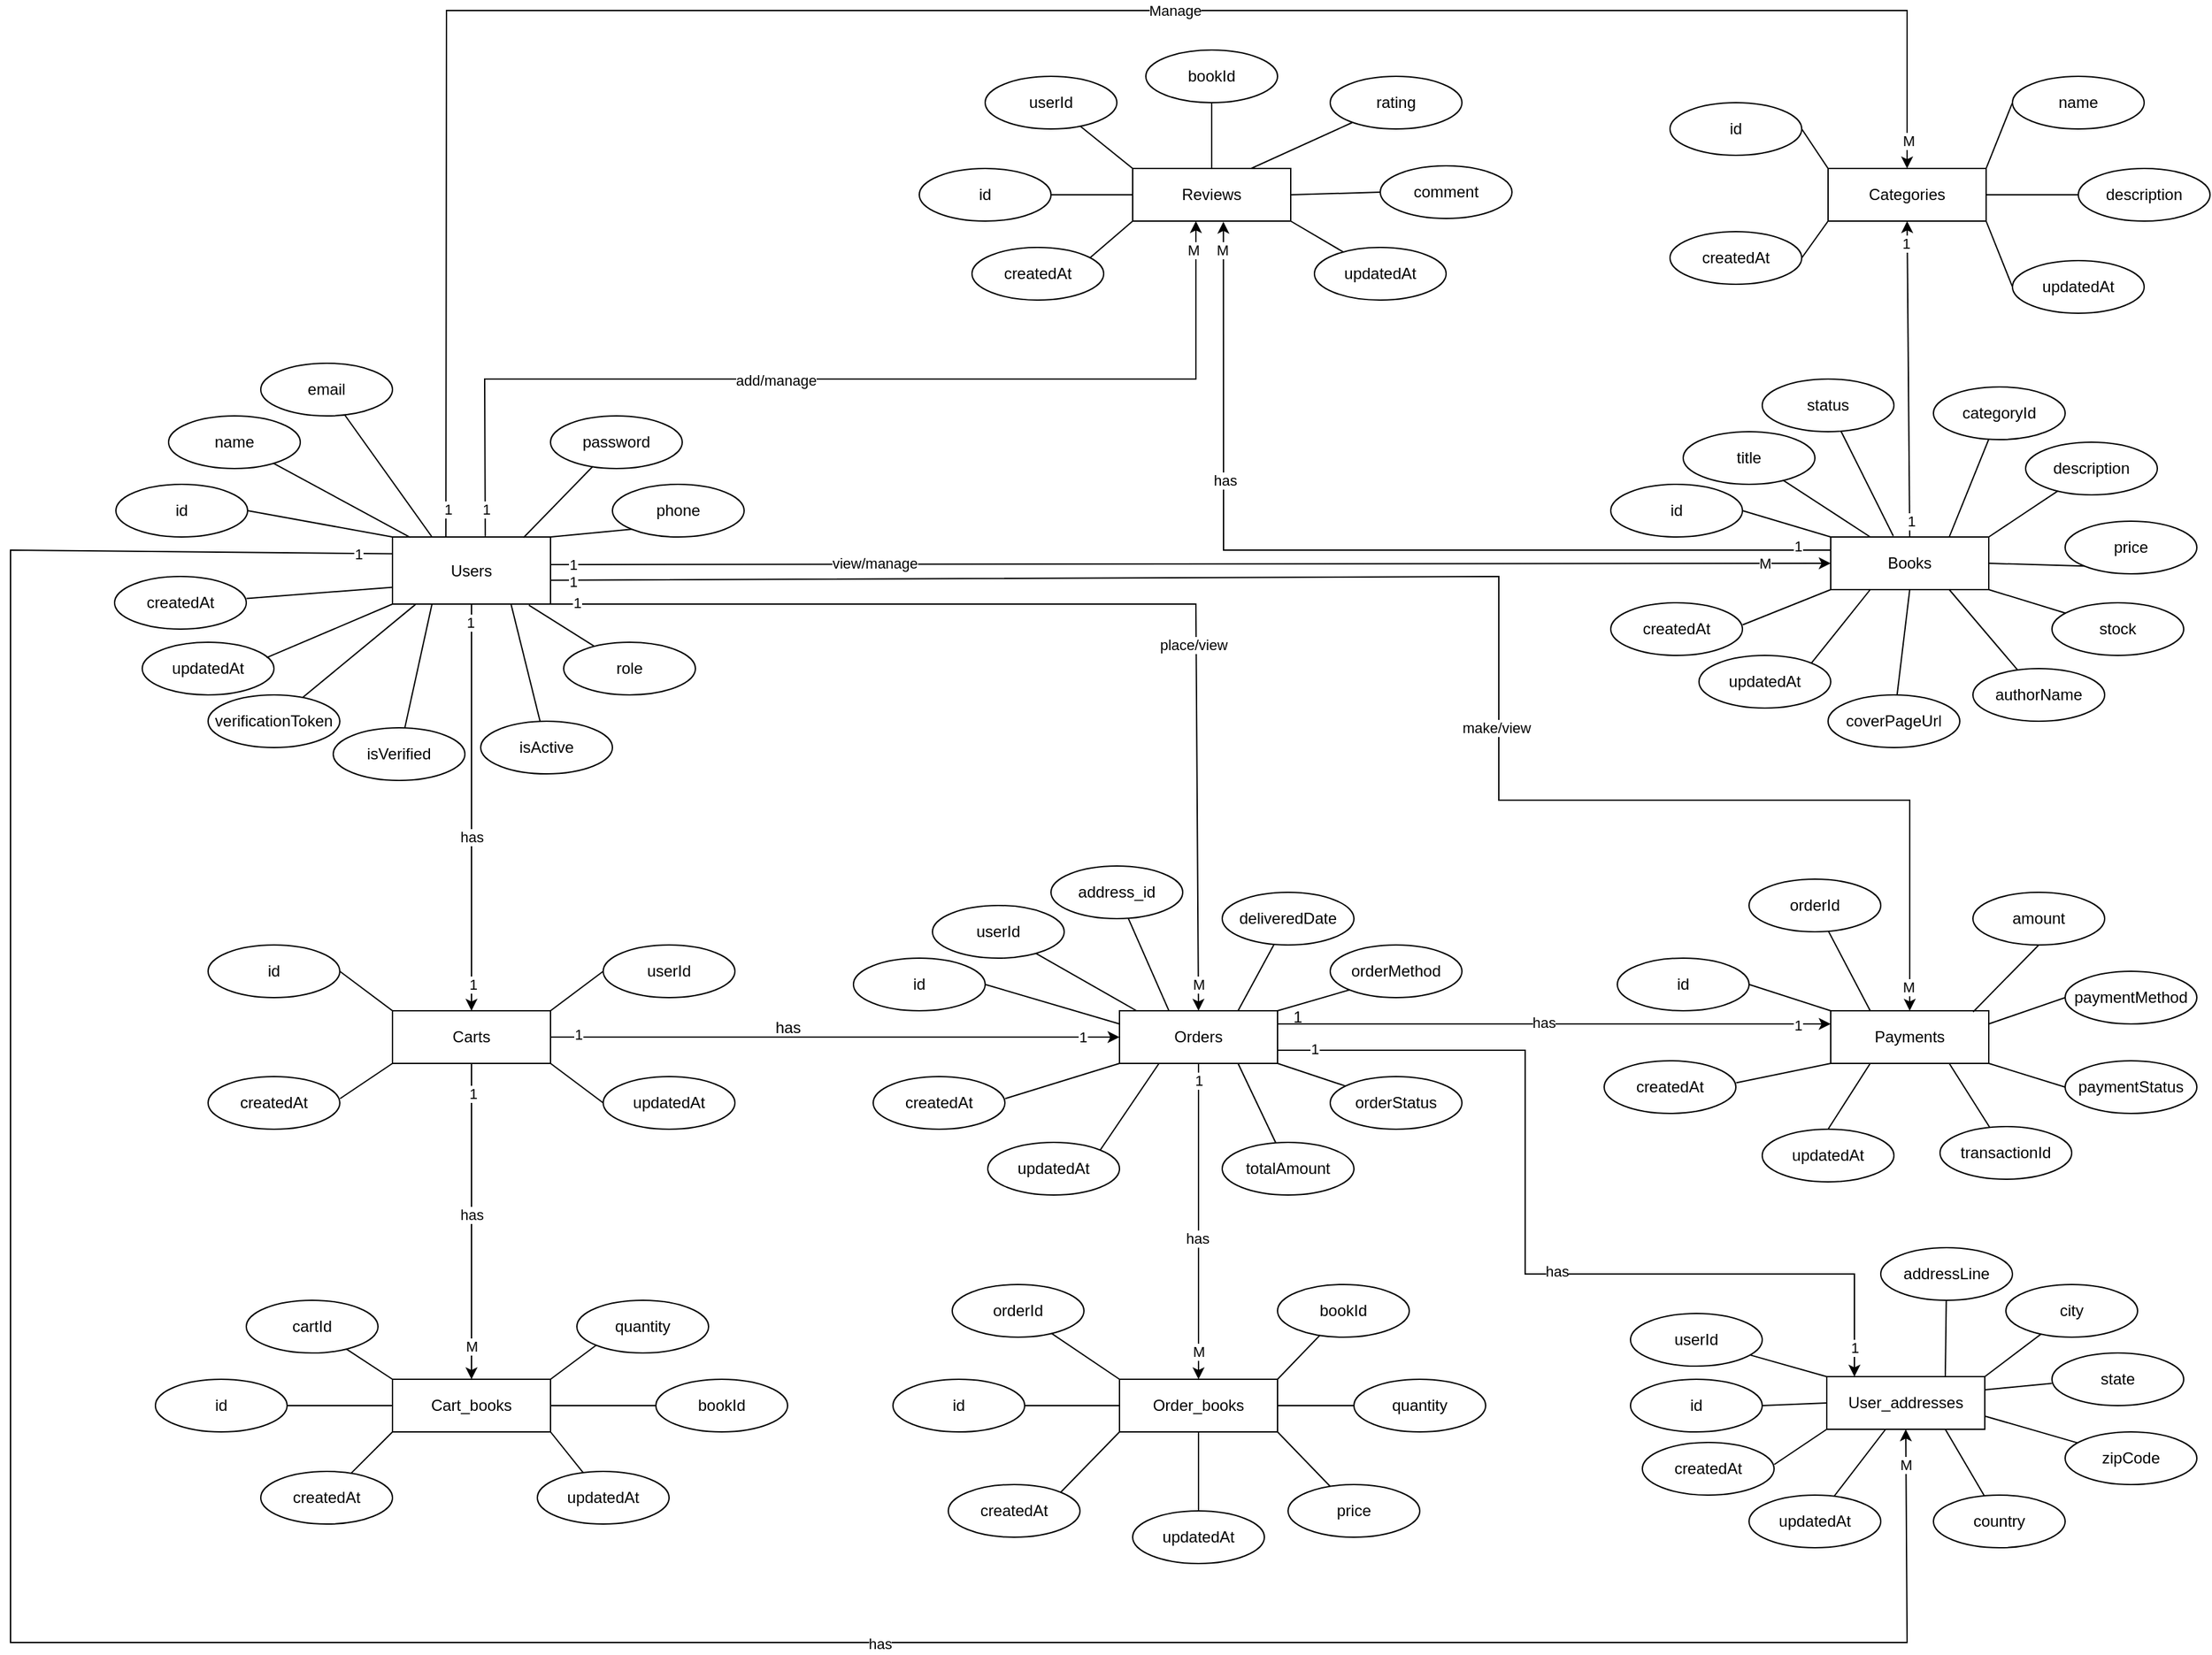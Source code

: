 <mxfile version="22.0.2" type="device">
  <diagram name="Page-1" id="NMbm2L10Fkrgrs6cssXK">
    <mxGraphModel dx="2923" dy="1727" grid="1" gridSize="10" guides="1" tooltips="1" connect="1" arrows="1" fold="1" page="1" pageScale="1" pageWidth="1100" pageHeight="850" math="0" shadow="0">
      <root>
        <mxCell id="0" />
        <mxCell id="1" parent="0" />
        <mxCell id="KhTm1GceVhpEBvx1IbzX-1" value="Users" style="whiteSpace=wrap;html=1;align=center;" parent="1" vertex="1">
          <mxGeometry x="120" y="240" width="120" height="51" as="geometry" />
        </mxCell>
        <mxCell id="KhTm1GceVhpEBvx1IbzX-2" value="id" style="ellipse;whiteSpace=wrap;html=1;align=center;" parent="1" vertex="1">
          <mxGeometry x="-90" y="200" width="100" height="40" as="geometry" />
        </mxCell>
        <mxCell id="KhTm1GceVhpEBvx1IbzX-3" value="name" style="ellipse;whiteSpace=wrap;html=1;align=center;" parent="1" vertex="1">
          <mxGeometry x="-50" y="148" width="100" height="40" as="geometry" />
        </mxCell>
        <mxCell id="KhTm1GceVhpEBvx1IbzX-4" value="email" style="ellipse;whiteSpace=wrap;html=1;align=center;" parent="1" vertex="1">
          <mxGeometry x="20" y="108" width="100" height="40" as="geometry" />
        </mxCell>
        <mxCell id="KhTm1GceVhpEBvx1IbzX-5" value="phone" style="ellipse;whiteSpace=wrap;html=1;align=center;" parent="1" vertex="1">
          <mxGeometry x="287" y="200" width="100" height="40" as="geometry" />
        </mxCell>
        <mxCell id="KhTm1GceVhpEBvx1IbzX-6" value="password" style="ellipse;whiteSpace=wrap;html=1;align=center;" parent="1" vertex="1">
          <mxGeometry x="240" y="148" width="100" height="40" as="geometry" />
        </mxCell>
        <mxCell id="KhTm1GceVhpEBvx1IbzX-7" value="role" style="ellipse;whiteSpace=wrap;html=1;align=center;" parent="1" vertex="1">
          <mxGeometry x="250" y="320" width="100" height="40" as="geometry" />
        </mxCell>
        <mxCell id="KhTm1GceVhpEBvx1IbzX-8" value="isActive" style="ellipse;whiteSpace=wrap;html=1;align=center;" parent="1" vertex="1">
          <mxGeometry x="187" y="380" width="100" height="40" as="geometry" />
        </mxCell>
        <mxCell id="KhTm1GceVhpEBvx1IbzX-9" value="isVerified" style="ellipse;whiteSpace=wrap;html=1;align=center;" parent="1" vertex="1">
          <mxGeometry x="75" y="385" width="100" height="40" as="geometry" />
        </mxCell>
        <mxCell id="KhTm1GceVhpEBvx1IbzX-10" value="verificationToken" style="ellipse;whiteSpace=wrap;html=1;align=center;" parent="1" vertex="1">
          <mxGeometry x="-20" y="360" width="100" height="40" as="geometry" />
        </mxCell>
        <mxCell id="KhTm1GceVhpEBvx1IbzX-11" value="createdAt" style="ellipse;whiteSpace=wrap;html=1;align=center;" parent="1" vertex="1">
          <mxGeometry x="-91" y="270" width="100" height="40" as="geometry" />
        </mxCell>
        <mxCell id="KhTm1GceVhpEBvx1IbzX-12" value="updatedAt" style="ellipse;whiteSpace=wrap;html=1;align=center;" parent="1" vertex="1">
          <mxGeometry x="-70" y="320" width="100" height="40" as="geometry" />
        </mxCell>
        <mxCell id="KhTm1GceVhpEBvx1IbzX-13" value="" style="endArrow=none;html=1;rounded=0;entryX=0.25;entryY=1;entryDx=0;entryDy=0;" parent="1" source="KhTm1GceVhpEBvx1IbzX-9" target="KhTm1GceVhpEBvx1IbzX-1" edge="1">
          <mxGeometry relative="1" as="geometry">
            <mxPoint x="220" y="390" as="sourcePoint" />
            <mxPoint x="380" y="390" as="targetPoint" />
          </mxGeometry>
        </mxCell>
        <mxCell id="KhTm1GceVhpEBvx1IbzX-14" value="" style="endArrow=none;html=1;rounded=0;exitX=1.002;exitY=0.419;exitDx=0;exitDy=0;entryX=0;entryY=0.75;entryDx=0;entryDy=0;exitPerimeter=0;" parent="1" source="KhTm1GceVhpEBvx1IbzX-11" target="KhTm1GceVhpEBvx1IbzX-1" edge="1">
          <mxGeometry relative="1" as="geometry">
            <mxPoint x="60" y="316" as="sourcePoint" />
            <mxPoint x="85" y="250" as="targetPoint" />
          </mxGeometry>
        </mxCell>
        <mxCell id="KhTm1GceVhpEBvx1IbzX-15" value="" style="endArrow=none;html=1;rounded=0;exitX=1;exitY=0.5;exitDx=0;exitDy=0;entryX=0;entryY=0;entryDx=0;entryDy=0;" parent="1" source="KhTm1GceVhpEBvx1IbzX-2" target="KhTm1GceVhpEBvx1IbzX-1" edge="1">
          <mxGeometry relative="1" as="geometry">
            <mxPoint x="115" y="366" as="sourcePoint" />
            <mxPoint x="140" y="300" as="targetPoint" />
          </mxGeometry>
        </mxCell>
        <mxCell id="KhTm1GceVhpEBvx1IbzX-16" value="" style="endArrow=none;html=1;rounded=0;entryX=0.145;entryY=1.006;entryDx=0;entryDy=0;entryPerimeter=0;" parent="1" source="KhTm1GceVhpEBvx1IbzX-10" target="KhTm1GceVhpEBvx1IbzX-1" edge="1">
          <mxGeometry relative="1" as="geometry">
            <mxPoint x="125" y="376" as="sourcePoint" />
            <mxPoint x="150" y="310" as="targetPoint" />
          </mxGeometry>
        </mxCell>
        <mxCell id="KhTm1GceVhpEBvx1IbzX-17" value="" style="endArrow=none;html=1;rounded=0;exitX=0.944;exitY=0.293;exitDx=0;exitDy=0;exitPerimeter=0;entryX=0;entryY=1;entryDx=0;entryDy=0;" parent="1" source="KhTm1GceVhpEBvx1IbzX-12" target="KhTm1GceVhpEBvx1IbzX-1" edge="1">
          <mxGeometry relative="1" as="geometry">
            <mxPoint x="135" y="386" as="sourcePoint" />
            <mxPoint x="160" y="320" as="targetPoint" />
          </mxGeometry>
        </mxCell>
        <mxCell id="KhTm1GceVhpEBvx1IbzX-18" value="" style="endArrow=none;html=1;rounded=0;entryX=0.75;entryY=1;entryDx=0;entryDy=0;" parent="1" source="KhTm1GceVhpEBvx1IbzX-8" target="KhTm1GceVhpEBvx1IbzX-1" edge="1">
          <mxGeometry relative="1" as="geometry">
            <mxPoint x="145" y="396" as="sourcePoint" />
            <mxPoint x="170" y="330" as="targetPoint" />
          </mxGeometry>
        </mxCell>
        <mxCell id="KhTm1GceVhpEBvx1IbzX-19" value="" style="endArrow=none;html=1;rounded=0;exitX=0.25;exitY=0;exitDx=0;exitDy=0;" parent="1" source="KhTm1GceVhpEBvx1IbzX-1" target="KhTm1GceVhpEBvx1IbzX-4" edge="1">
          <mxGeometry relative="1" as="geometry">
            <mxPoint x="274" y="357" as="sourcePoint" />
            <mxPoint x="250" y="290" as="targetPoint" />
          </mxGeometry>
        </mxCell>
        <mxCell id="KhTm1GceVhpEBvx1IbzX-20" value="" style="endArrow=none;html=1;rounded=0;exitX=0.829;exitY=0.01;exitDx=0;exitDy=0;exitPerimeter=0;" parent="1" source="KhTm1GceVhpEBvx1IbzX-1" target="KhTm1GceVhpEBvx1IbzX-6" edge="1">
          <mxGeometry relative="1" as="geometry">
            <mxPoint x="284" y="367" as="sourcePoint" />
            <mxPoint x="260" y="300" as="targetPoint" />
          </mxGeometry>
        </mxCell>
        <mxCell id="KhTm1GceVhpEBvx1IbzX-21" value="" style="endArrow=none;html=1;rounded=0;exitX=1;exitY=0;exitDx=0;exitDy=0;entryX=0;entryY=1;entryDx=0;entryDy=0;" parent="1" source="KhTm1GceVhpEBvx1IbzX-1" target="KhTm1GceVhpEBvx1IbzX-5" edge="1">
          <mxGeometry relative="1" as="geometry">
            <mxPoint x="294" y="377" as="sourcePoint" />
            <mxPoint x="270" y="310" as="targetPoint" />
          </mxGeometry>
        </mxCell>
        <mxCell id="KhTm1GceVhpEBvx1IbzX-22" value="" style="endArrow=none;html=1;rounded=0;exitX=0.863;exitY=1.015;exitDx=0;exitDy=0;exitPerimeter=0;" parent="1" source="KhTm1GceVhpEBvx1IbzX-1" target="KhTm1GceVhpEBvx1IbzX-7" edge="1">
          <mxGeometry relative="1" as="geometry">
            <mxPoint x="250" y="270" as="sourcePoint" />
            <mxPoint x="305" y="234" as="targetPoint" />
          </mxGeometry>
        </mxCell>
        <mxCell id="KhTm1GceVhpEBvx1IbzX-23" value="" style="endArrow=none;html=1;rounded=0;entryX=0.112;entryY=0.006;entryDx=0;entryDy=0;entryPerimeter=0;" parent="1" source="KhTm1GceVhpEBvx1IbzX-3" target="KhTm1GceVhpEBvx1IbzX-1" edge="1">
          <mxGeometry relative="1" as="geometry">
            <mxPoint x="50" y="270" as="sourcePoint" />
            <mxPoint x="130" y="257" as="targetPoint" />
          </mxGeometry>
        </mxCell>
        <mxCell id="KhTm1GceVhpEBvx1IbzX-24" value="Books" style="whiteSpace=wrap;html=1;align=center;" parent="1" vertex="1">
          <mxGeometry x="1212" y="240" width="120" height="40" as="geometry" />
        </mxCell>
        <mxCell id="KhTm1GceVhpEBvx1IbzX-25" value="id" style="ellipse;whiteSpace=wrap;html=1;align=center;" parent="1" vertex="1">
          <mxGeometry x="1045" y="200" width="100" height="40" as="geometry" />
        </mxCell>
        <mxCell id="KhTm1GceVhpEBvx1IbzX-26" value="title" style="ellipse;whiteSpace=wrap;html=1;align=center;" parent="1" vertex="1">
          <mxGeometry x="1100" y="160" width="100" height="40" as="geometry" />
        </mxCell>
        <mxCell id="KhTm1GceVhpEBvx1IbzX-27" value="categoryId" style="ellipse;whiteSpace=wrap;html=1;align=center;" parent="1" vertex="1">
          <mxGeometry x="1290" y="126" width="100" height="40" as="geometry" />
        </mxCell>
        <mxCell id="KhTm1GceVhpEBvx1IbzX-28" value="price" style="ellipse;whiteSpace=wrap;html=1;align=center;" parent="1" vertex="1">
          <mxGeometry x="1390" y="228" width="100" height="40" as="geometry" />
        </mxCell>
        <mxCell id="KhTm1GceVhpEBvx1IbzX-29" value="description" style="ellipse;whiteSpace=wrap;html=1;align=center;" parent="1" vertex="1">
          <mxGeometry x="1360" y="168" width="100" height="40" as="geometry" />
        </mxCell>
        <mxCell id="KhTm1GceVhpEBvx1IbzX-30" value="stock" style="ellipse;whiteSpace=wrap;html=1;align=center;" parent="1" vertex="1">
          <mxGeometry x="1380" y="290" width="100" height="40" as="geometry" />
        </mxCell>
        <mxCell id="KhTm1GceVhpEBvx1IbzX-31" value="authorName" style="ellipse;whiteSpace=wrap;html=1;align=center;" parent="1" vertex="1">
          <mxGeometry x="1320" y="340" width="100" height="40" as="geometry" />
        </mxCell>
        <mxCell id="KhTm1GceVhpEBvx1IbzX-32" value="createdAt" style="ellipse;whiteSpace=wrap;html=1;align=center;" parent="1" vertex="1">
          <mxGeometry x="1045" y="290" width="100" height="40" as="geometry" />
        </mxCell>
        <mxCell id="KhTm1GceVhpEBvx1IbzX-33" value="updatedAt" style="ellipse;whiteSpace=wrap;html=1;align=center;" parent="1" vertex="1">
          <mxGeometry x="1112" y="330" width="100" height="40" as="geometry" />
        </mxCell>
        <mxCell id="KhTm1GceVhpEBvx1IbzX-34" value="" style="endArrow=none;html=1;rounded=0;exitX=1.002;exitY=0.419;exitDx=0;exitDy=0;entryX=0;entryY=1;entryDx=0;entryDy=0;exitPerimeter=0;" parent="1" source="KhTm1GceVhpEBvx1IbzX-32" target="KhTm1GceVhpEBvx1IbzX-24" edge="1">
          <mxGeometry relative="1" as="geometry">
            <mxPoint x="1152" y="316" as="sourcePoint" />
            <mxPoint x="1177" y="250" as="targetPoint" />
          </mxGeometry>
        </mxCell>
        <mxCell id="KhTm1GceVhpEBvx1IbzX-35" value="" style="endArrow=none;html=1;rounded=0;exitX=1;exitY=0.5;exitDx=0;exitDy=0;entryX=0;entryY=0;entryDx=0;entryDy=0;" parent="1" source="KhTm1GceVhpEBvx1IbzX-25" target="KhTm1GceVhpEBvx1IbzX-24" edge="1">
          <mxGeometry relative="1" as="geometry">
            <mxPoint x="1132" y="260" as="sourcePoint" />
            <mxPoint x="1232" y="300" as="targetPoint" />
          </mxGeometry>
        </mxCell>
        <mxCell id="KhTm1GceVhpEBvx1IbzX-36" value="" style="endArrow=none;html=1;rounded=0;exitX=1;exitY=0;exitDx=0;exitDy=0;entryX=0.25;entryY=1;entryDx=0;entryDy=0;" parent="1" source="KhTm1GceVhpEBvx1IbzX-33" target="KhTm1GceVhpEBvx1IbzX-24" edge="1">
          <mxGeometry relative="1" as="geometry">
            <mxPoint x="1227" y="386" as="sourcePoint" />
            <mxPoint x="1252" y="320" as="targetPoint" />
          </mxGeometry>
        </mxCell>
        <mxCell id="KhTm1GceVhpEBvx1IbzX-37" value="" style="endArrow=none;html=1;rounded=0;entryX=0.75;entryY=1;entryDx=0;entryDy=0;" parent="1" source="KhTm1GceVhpEBvx1IbzX-31" target="KhTm1GceVhpEBvx1IbzX-24" edge="1">
          <mxGeometry relative="1" as="geometry">
            <mxPoint x="1237" y="396" as="sourcePoint" />
            <mxPoint x="1262" y="330" as="targetPoint" />
          </mxGeometry>
        </mxCell>
        <mxCell id="KhTm1GceVhpEBvx1IbzX-38" value="" style="endArrow=none;html=1;rounded=0;exitX=0.75;exitY=0;exitDx=0;exitDy=0;" parent="1" source="KhTm1GceVhpEBvx1IbzX-24" target="KhTm1GceVhpEBvx1IbzX-27" edge="1">
          <mxGeometry relative="1" as="geometry">
            <mxPoint x="1366" y="357" as="sourcePoint" />
            <mxPoint x="1342" y="290" as="targetPoint" />
          </mxGeometry>
        </mxCell>
        <mxCell id="KhTm1GceVhpEBvx1IbzX-39" value="" style="endArrow=none;html=1;rounded=0;exitX=1;exitY=0;exitDx=0;exitDy=0;" parent="1" source="KhTm1GceVhpEBvx1IbzX-24" target="KhTm1GceVhpEBvx1IbzX-29" edge="1">
          <mxGeometry relative="1" as="geometry">
            <mxPoint x="1376" y="367" as="sourcePoint" />
            <mxPoint x="1352" y="300" as="targetPoint" />
          </mxGeometry>
        </mxCell>
        <mxCell id="KhTm1GceVhpEBvx1IbzX-40" value="" style="endArrow=none;html=1;rounded=0;exitX=1;exitY=0.5;exitDx=0;exitDy=0;entryX=0;entryY=1;entryDx=0;entryDy=0;" parent="1" source="KhTm1GceVhpEBvx1IbzX-24" target="KhTm1GceVhpEBvx1IbzX-28" edge="1">
          <mxGeometry relative="1" as="geometry">
            <mxPoint x="1386" y="377" as="sourcePoint" />
            <mxPoint x="1362" y="310" as="targetPoint" />
          </mxGeometry>
        </mxCell>
        <mxCell id="KhTm1GceVhpEBvx1IbzX-41" value="" style="endArrow=none;html=1;rounded=0;exitX=1;exitY=1;exitDx=0;exitDy=0;" parent="1" source="KhTm1GceVhpEBvx1IbzX-24" target="KhTm1GceVhpEBvx1IbzX-30" edge="1">
          <mxGeometry relative="1" as="geometry">
            <mxPoint x="1342" y="270" as="sourcePoint" />
            <mxPoint x="1397" y="234" as="targetPoint" />
          </mxGeometry>
        </mxCell>
        <mxCell id="KhTm1GceVhpEBvx1IbzX-42" value="" style="endArrow=none;html=1;rounded=0;entryX=0.25;entryY=0;entryDx=0;entryDy=0;" parent="1" source="KhTm1GceVhpEBvx1IbzX-26" target="KhTm1GceVhpEBvx1IbzX-24" edge="1">
          <mxGeometry relative="1" as="geometry">
            <mxPoint x="1142" y="270" as="sourcePoint" />
            <mxPoint x="1222" y="257" as="targetPoint" />
          </mxGeometry>
        </mxCell>
        <mxCell id="KhTm1GceVhpEBvx1IbzX-43" value="coverPageUrl" style="ellipse;whiteSpace=wrap;html=1;align=center;" parent="1" vertex="1">
          <mxGeometry x="1210" y="360" width="100" height="40" as="geometry" />
        </mxCell>
        <mxCell id="KhTm1GceVhpEBvx1IbzX-44" value="" style="endArrow=none;html=1;rounded=0;entryX=0.5;entryY=1;entryDx=0;entryDy=0;" parent="1" source="KhTm1GceVhpEBvx1IbzX-43" target="KhTm1GceVhpEBvx1IbzX-24" edge="1">
          <mxGeometry relative="1" as="geometry">
            <mxPoint x="1207" y="366" as="sourcePoint" />
            <mxPoint x="1282" y="290" as="targetPoint" />
            <Array as="points" />
          </mxGeometry>
        </mxCell>
        <mxCell id="KhTm1GceVhpEBvx1IbzX-68" value="User_addresses" style="whiteSpace=wrap;html=1;align=center;" parent="1" vertex="1">
          <mxGeometry x="1209" y="878" width="120" height="40" as="geometry" />
        </mxCell>
        <mxCell id="KhTm1GceVhpEBvx1IbzX-69" value="id" style="ellipse;whiteSpace=wrap;html=1;align=center;" parent="1" vertex="1">
          <mxGeometry x="1060" y="880" width="100" height="40" as="geometry" />
        </mxCell>
        <mxCell id="KhTm1GceVhpEBvx1IbzX-70" value="userId" style="ellipse;whiteSpace=wrap;html=1;align=center;" parent="1" vertex="1">
          <mxGeometry x="1060" y="830" width="100" height="40" as="geometry" />
        </mxCell>
        <mxCell id="KhTm1GceVhpEBvx1IbzX-71" value="addressLine" style="ellipse;whiteSpace=wrap;html=1;align=center;" parent="1" vertex="1">
          <mxGeometry x="1250" y="780" width="100" height="40" as="geometry" />
        </mxCell>
        <mxCell id="KhTm1GceVhpEBvx1IbzX-72" value="state" style="ellipse;whiteSpace=wrap;html=1;align=center;" parent="1" vertex="1">
          <mxGeometry x="1380" y="860" width="100" height="40" as="geometry" />
        </mxCell>
        <mxCell id="KhTm1GceVhpEBvx1IbzX-73" value="city" style="ellipse;whiteSpace=wrap;html=1;align=center;" parent="1" vertex="1">
          <mxGeometry x="1345" y="808" width="100" height="40" as="geometry" />
        </mxCell>
        <mxCell id="KhTm1GceVhpEBvx1IbzX-74" value="zipCode" style="ellipse;whiteSpace=wrap;html=1;align=center;" parent="1" vertex="1">
          <mxGeometry x="1390" y="920" width="100" height="40" as="geometry" />
        </mxCell>
        <mxCell id="KhTm1GceVhpEBvx1IbzX-75" value="country" style="ellipse;whiteSpace=wrap;html=1;align=center;" parent="1" vertex="1">
          <mxGeometry x="1290" y="968" width="100" height="40" as="geometry" />
        </mxCell>
        <mxCell id="KhTm1GceVhpEBvx1IbzX-76" value="createdAt" style="ellipse;whiteSpace=wrap;html=1;align=center;" parent="1" vertex="1">
          <mxGeometry x="1069" y="928" width="100" height="40" as="geometry" />
        </mxCell>
        <mxCell id="KhTm1GceVhpEBvx1IbzX-77" value="updatedAt" style="ellipse;whiteSpace=wrap;html=1;align=center;" parent="1" vertex="1">
          <mxGeometry x="1150" y="968" width="100" height="40" as="geometry" />
        </mxCell>
        <mxCell id="KhTm1GceVhpEBvx1IbzX-78" value="" style="endArrow=none;html=1;rounded=0;exitX=1.002;exitY=0.419;exitDx=0;exitDy=0;entryX=0;entryY=1;entryDx=0;entryDy=0;exitPerimeter=0;" parent="1" source="KhTm1GceVhpEBvx1IbzX-76" target="KhTm1GceVhpEBvx1IbzX-68" edge="1">
          <mxGeometry relative="1" as="geometry">
            <mxPoint x="1169" y="954" as="sourcePoint" />
            <mxPoint x="1194" y="888" as="targetPoint" />
          </mxGeometry>
        </mxCell>
        <mxCell id="KhTm1GceVhpEBvx1IbzX-79" value="" style="endArrow=none;html=1;rounded=0;exitX=1;exitY=0.5;exitDx=0;exitDy=0;entryX=0;entryY=0.5;entryDx=0;entryDy=0;" parent="1" source="KhTm1GceVhpEBvx1IbzX-69" target="KhTm1GceVhpEBvx1IbzX-68" edge="1">
          <mxGeometry relative="1" as="geometry">
            <mxPoint x="1224" y="1004" as="sourcePoint" />
            <mxPoint x="1249" y="938" as="targetPoint" />
          </mxGeometry>
        </mxCell>
        <mxCell id="KhTm1GceVhpEBvx1IbzX-80" value="" style="endArrow=none;html=1;rounded=0;" parent="1" source="KhTm1GceVhpEBvx1IbzX-77" target="KhTm1GceVhpEBvx1IbzX-68" edge="1">
          <mxGeometry relative="1" as="geometry">
            <mxPoint x="1244" y="1024" as="sourcePoint" />
            <mxPoint x="1269" y="958" as="targetPoint" />
          </mxGeometry>
        </mxCell>
        <mxCell id="KhTm1GceVhpEBvx1IbzX-81" value="" style="endArrow=none;html=1;rounded=0;entryX=0.75;entryY=1;entryDx=0;entryDy=0;" parent="1" source="KhTm1GceVhpEBvx1IbzX-75" target="KhTm1GceVhpEBvx1IbzX-68" edge="1">
          <mxGeometry relative="1" as="geometry">
            <mxPoint x="1254" y="1034" as="sourcePoint" />
            <mxPoint x="1279" y="968" as="targetPoint" />
          </mxGeometry>
        </mxCell>
        <mxCell id="KhTm1GceVhpEBvx1IbzX-82" value="" style="endArrow=none;html=1;rounded=0;exitX=0.75;exitY=0;exitDx=0;exitDy=0;" parent="1" source="KhTm1GceVhpEBvx1IbzX-68" target="KhTm1GceVhpEBvx1IbzX-71" edge="1">
          <mxGeometry relative="1" as="geometry">
            <mxPoint x="1383" y="995" as="sourcePoint" />
            <mxPoint x="1359" y="928" as="targetPoint" />
          </mxGeometry>
        </mxCell>
        <mxCell id="KhTm1GceVhpEBvx1IbzX-83" value="" style="endArrow=none;html=1;rounded=0;exitX=1;exitY=0;exitDx=0;exitDy=0;" parent="1" source="KhTm1GceVhpEBvx1IbzX-68" target="KhTm1GceVhpEBvx1IbzX-73" edge="1">
          <mxGeometry relative="1" as="geometry">
            <mxPoint x="1393" y="1005" as="sourcePoint" />
            <mxPoint x="1369" y="938" as="targetPoint" />
          </mxGeometry>
        </mxCell>
        <mxCell id="KhTm1GceVhpEBvx1IbzX-84" value="" style="endArrow=none;html=1;rounded=0;exitX=1;exitY=0.25;exitDx=0;exitDy=0;entryX=-0.001;entryY=0.577;entryDx=0;entryDy=0;entryPerimeter=0;" parent="1" source="KhTm1GceVhpEBvx1IbzX-68" target="KhTm1GceVhpEBvx1IbzX-72" edge="1">
          <mxGeometry relative="1" as="geometry">
            <mxPoint x="1403" y="1015" as="sourcePoint" />
            <mxPoint x="1379" y="948" as="targetPoint" />
          </mxGeometry>
        </mxCell>
        <mxCell id="KhTm1GceVhpEBvx1IbzX-85" value="" style="endArrow=none;html=1;rounded=0;exitX=1;exitY=0.75;exitDx=0;exitDy=0;" parent="1" source="KhTm1GceVhpEBvx1IbzX-68" target="KhTm1GceVhpEBvx1IbzX-74" edge="1">
          <mxGeometry relative="1" as="geometry">
            <mxPoint x="1359" y="908" as="sourcePoint" />
            <mxPoint x="1414" y="872" as="targetPoint" />
          </mxGeometry>
        </mxCell>
        <mxCell id="KhTm1GceVhpEBvx1IbzX-86" value="" style="endArrow=none;html=1;rounded=0;entryX=0;entryY=0;entryDx=0;entryDy=0;" parent="1" source="KhTm1GceVhpEBvx1IbzX-70" target="KhTm1GceVhpEBvx1IbzX-68" edge="1">
          <mxGeometry relative="1" as="geometry">
            <mxPoint x="1159" y="908" as="sourcePoint" />
            <mxPoint x="1239" y="895" as="targetPoint" />
          </mxGeometry>
        </mxCell>
        <mxCell id="KhTm1GceVhpEBvx1IbzX-87" value="Reviews" style="whiteSpace=wrap;html=1;align=center;" parent="1" vertex="1">
          <mxGeometry x="682" y="-40" width="120" height="40" as="geometry" />
        </mxCell>
        <mxCell id="KhTm1GceVhpEBvx1IbzX-88" value="id" style="ellipse;whiteSpace=wrap;html=1;align=center;" parent="1" vertex="1">
          <mxGeometry x="520" y="-40" width="100" height="40" as="geometry" />
        </mxCell>
        <mxCell id="KhTm1GceVhpEBvx1IbzX-89" value="userId" style="ellipse;whiteSpace=wrap;html=1;align=center;" parent="1" vertex="1">
          <mxGeometry x="570" y="-110" width="100" height="40" as="geometry" />
        </mxCell>
        <mxCell id="KhTm1GceVhpEBvx1IbzX-90" value="bookId" style="ellipse;whiteSpace=wrap;html=1;align=center;" parent="1" vertex="1">
          <mxGeometry x="692" y="-130" width="100" height="40" as="geometry" />
        </mxCell>
        <mxCell id="KhTm1GceVhpEBvx1IbzX-91" value="comment" style="ellipse;whiteSpace=wrap;html=1;align=center;" parent="1" vertex="1">
          <mxGeometry x="870" y="-42" width="100" height="40" as="geometry" />
        </mxCell>
        <mxCell id="KhTm1GceVhpEBvx1IbzX-92" value="rating" style="ellipse;whiteSpace=wrap;html=1;align=center;" parent="1" vertex="1">
          <mxGeometry x="832" y="-110" width="100" height="40" as="geometry" />
        </mxCell>
        <mxCell id="KhTm1GceVhpEBvx1IbzX-93" value="createdAt" style="ellipse;whiteSpace=wrap;html=1;align=center;" parent="1" vertex="1">
          <mxGeometry x="560" y="20" width="100" height="40" as="geometry" />
        </mxCell>
        <mxCell id="KhTm1GceVhpEBvx1IbzX-94" value="updatedAt" style="ellipse;whiteSpace=wrap;html=1;align=center;" parent="1" vertex="1">
          <mxGeometry x="820" y="20" width="100" height="40" as="geometry" />
        </mxCell>
        <mxCell id="KhTm1GceVhpEBvx1IbzX-95" value="" style="endArrow=none;html=1;rounded=0;exitX=0.899;exitY=0.19;exitDx=0;exitDy=0;entryX=0;entryY=1;entryDx=0;entryDy=0;exitPerimeter=0;" parent="1" source="KhTm1GceVhpEBvx1IbzX-93" target="KhTm1GceVhpEBvx1IbzX-87" edge="1">
          <mxGeometry relative="1" as="geometry">
            <mxPoint x="640" y="36" as="sourcePoint" />
            <mxPoint x="665" y="-30" as="targetPoint" />
          </mxGeometry>
        </mxCell>
        <mxCell id="KhTm1GceVhpEBvx1IbzX-96" value="" style="endArrow=none;html=1;rounded=0;exitX=1;exitY=0.5;exitDx=0;exitDy=0;entryX=0;entryY=0.5;entryDx=0;entryDy=0;" parent="1" source="KhTm1GceVhpEBvx1IbzX-88" target="KhTm1GceVhpEBvx1IbzX-87" edge="1">
          <mxGeometry relative="1" as="geometry">
            <mxPoint x="695" y="86" as="sourcePoint" />
            <mxPoint x="720" y="20" as="targetPoint" />
          </mxGeometry>
        </mxCell>
        <mxCell id="KhTm1GceVhpEBvx1IbzX-97" value="" style="endArrow=none;html=1;rounded=0;entryX=1;entryY=1;entryDx=0;entryDy=0;" parent="1" source="KhTm1GceVhpEBvx1IbzX-94" target="KhTm1GceVhpEBvx1IbzX-87" edge="1">
          <mxGeometry relative="1" as="geometry">
            <mxPoint x="715" y="106" as="sourcePoint" />
            <mxPoint x="740" y="40" as="targetPoint" />
          </mxGeometry>
        </mxCell>
        <mxCell id="KhTm1GceVhpEBvx1IbzX-98" value="" style="endArrow=none;html=1;rounded=0;exitX=0.5;exitY=0;exitDx=0;exitDy=0;" parent="1" source="KhTm1GceVhpEBvx1IbzX-87" target="KhTm1GceVhpEBvx1IbzX-90" edge="1">
          <mxGeometry relative="1" as="geometry">
            <mxPoint x="854" y="77" as="sourcePoint" />
            <mxPoint x="830" y="10" as="targetPoint" />
          </mxGeometry>
        </mxCell>
        <mxCell id="KhTm1GceVhpEBvx1IbzX-99" value="" style="endArrow=none;html=1;rounded=0;exitX=0.75;exitY=0;exitDx=0;exitDy=0;" parent="1" source="KhTm1GceVhpEBvx1IbzX-87" target="KhTm1GceVhpEBvx1IbzX-92" edge="1">
          <mxGeometry relative="1" as="geometry">
            <mxPoint x="864" y="87" as="sourcePoint" />
            <mxPoint x="840" y="20" as="targetPoint" />
          </mxGeometry>
        </mxCell>
        <mxCell id="KhTm1GceVhpEBvx1IbzX-100" value="" style="endArrow=none;html=1;rounded=0;exitX=1;exitY=0.5;exitDx=0;exitDy=0;entryX=0;entryY=0.5;entryDx=0;entryDy=0;" parent="1" source="KhTm1GceVhpEBvx1IbzX-87" target="KhTm1GceVhpEBvx1IbzX-91" edge="1">
          <mxGeometry relative="1" as="geometry">
            <mxPoint x="874" y="97" as="sourcePoint" />
            <mxPoint x="850" y="30" as="targetPoint" />
          </mxGeometry>
        </mxCell>
        <mxCell id="KhTm1GceVhpEBvx1IbzX-101" value="" style="endArrow=none;html=1;rounded=0;entryX=0;entryY=0;entryDx=0;entryDy=0;" parent="1" source="KhTm1GceVhpEBvx1IbzX-89" target="KhTm1GceVhpEBvx1IbzX-87" edge="1">
          <mxGeometry relative="1" as="geometry">
            <mxPoint x="630" y="-10" as="sourcePoint" />
            <mxPoint x="710" y="-23" as="targetPoint" />
          </mxGeometry>
        </mxCell>
        <mxCell id="KhTm1GceVhpEBvx1IbzX-102" value="Categories" style="whiteSpace=wrap;html=1;align=center;" parent="1" vertex="1">
          <mxGeometry x="1210" y="-40" width="120" height="40" as="geometry" />
        </mxCell>
        <mxCell id="KhTm1GceVhpEBvx1IbzX-103" value="id" style="ellipse;whiteSpace=wrap;html=1;align=center;" parent="1" vertex="1">
          <mxGeometry x="1090" y="-90" width="100" height="40" as="geometry" />
        </mxCell>
        <mxCell id="KhTm1GceVhpEBvx1IbzX-104" value="name" style="ellipse;whiteSpace=wrap;html=1;align=center;" parent="1" vertex="1">
          <mxGeometry x="1350" y="-110" width="100" height="40" as="geometry" />
        </mxCell>
        <mxCell id="KhTm1GceVhpEBvx1IbzX-105" value="createdAt" style="ellipse;whiteSpace=wrap;html=1;align=center;" parent="1" vertex="1">
          <mxGeometry x="1090" y="8" width="100" height="40" as="geometry" />
        </mxCell>
        <mxCell id="KhTm1GceVhpEBvx1IbzX-106" value="updatedAt" style="ellipse;whiteSpace=wrap;html=1;align=center;" parent="1" vertex="1">
          <mxGeometry x="1350" y="30" width="100" height="40" as="geometry" />
        </mxCell>
        <mxCell id="KhTm1GceVhpEBvx1IbzX-107" value="" style="endArrow=none;html=1;rounded=0;exitX=1;exitY=0.5;exitDx=0;exitDy=0;entryX=0;entryY=1;entryDx=0;entryDy=0;" parent="1" source="KhTm1GceVhpEBvx1IbzX-105" target="KhTm1GceVhpEBvx1IbzX-102" edge="1">
          <mxGeometry relative="1" as="geometry">
            <mxPoint x="1150" y="36" as="sourcePoint" />
            <mxPoint x="1175" y="-30" as="targetPoint" />
          </mxGeometry>
        </mxCell>
        <mxCell id="KhTm1GceVhpEBvx1IbzX-108" value="" style="endArrow=none;html=1;rounded=0;exitX=1;exitY=0.5;exitDx=0;exitDy=0;entryX=0;entryY=0;entryDx=0;entryDy=0;" parent="1" source="KhTm1GceVhpEBvx1IbzX-103" target="KhTm1GceVhpEBvx1IbzX-102" edge="1">
          <mxGeometry relative="1" as="geometry">
            <mxPoint x="1205" y="86" as="sourcePoint" />
            <mxPoint x="1230" y="20" as="targetPoint" />
          </mxGeometry>
        </mxCell>
        <mxCell id="KhTm1GceVhpEBvx1IbzX-109" value="" style="endArrow=none;html=1;rounded=0;entryX=1;entryY=1;entryDx=0;entryDy=0;exitX=0;exitY=0.5;exitDx=0;exitDy=0;" parent="1" source="KhTm1GceVhpEBvx1IbzX-106" target="KhTm1GceVhpEBvx1IbzX-102" edge="1">
          <mxGeometry relative="1" as="geometry">
            <mxPoint x="1225" y="106" as="sourcePoint" />
            <mxPoint x="1250" y="40" as="targetPoint" />
          </mxGeometry>
        </mxCell>
        <mxCell id="KhTm1GceVhpEBvx1IbzX-110" value="" style="endArrow=none;html=1;rounded=0;exitX=1;exitY=0;exitDx=0;exitDy=0;entryX=0;entryY=0.5;entryDx=0;entryDy=0;" parent="1" source="KhTm1GceVhpEBvx1IbzX-102" target="KhTm1GceVhpEBvx1IbzX-104" edge="1">
          <mxGeometry relative="1" as="geometry">
            <mxPoint x="1384" y="97" as="sourcePoint" />
            <mxPoint x="1360" y="30" as="targetPoint" />
          </mxGeometry>
        </mxCell>
        <mxCell id="KhTm1GceVhpEBvx1IbzX-111" value="Payments" style="whiteSpace=wrap;html=1;align=center;" parent="1" vertex="1">
          <mxGeometry x="1212" y="600" width="120" height="40" as="geometry" />
        </mxCell>
        <mxCell id="KhTm1GceVhpEBvx1IbzX-112" value="id" style="ellipse;whiteSpace=wrap;html=1;align=center;" parent="1" vertex="1">
          <mxGeometry x="1050" y="560" width="100" height="40" as="geometry" />
        </mxCell>
        <mxCell id="KhTm1GceVhpEBvx1IbzX-113" value="orderId" style="ellipse;whiteSpace=wrap;html=1;align=center;" parent="1" vertex="1">
          <mxGeometry x="1150" y="500" width="100" height="40" as="geometry" />
        </mxCell>
        <mxCell id="KhTm1GceVhpEBvx1IbzX-115" value="paymentMethod" style="ellipse;whiteSpace=wrap;html=1;align=center;" parent="1" vertex="1">
          <mxGeometry x="1390" y="570" width="100" height="40" as="geometry" />
        </mxCell>
        <mxCell id="KhTm1GceVhpEBvx1IbzX-116" value="amount" style="ellipse;whiteSpace=wrap;html=1;align=center;" parent="1" vertex="1">
          <mxGeometry x="1320" y="510" width="100" height="40" as="geometry" />
        </mxCell>
        <mxCell id="KhTm1GceVhpEBvx1IbzX-117" value="paymentStatus" style="ellipse;whiteSpace=wrap;html=1;align=center;" parent="1" vertex="1">
          <mxGeometry x="1390" y="638" width="100" height="40" as="geometry" />
        </mxCell>
        <mxCell id="KhTm1GceVhpEBvx1IbzX-118" value="createdAt" style="ellipse;whiteSpace=wrap;html=1;align=center;" parent="1" vertex="1">
          <mxGeometry x="1040" y="638" width="100" height="40" as="geometry" />
        </mxCell>
        <mxCell id="KhTm1GceVhpEBvx1IbzX-119" value="updatedAt" style="ellipse;whiteSpace=wrap;html=1;align=center;" parent="1" vertex="1">
          <mxGeometry x="1160" y="690" width="100" height="40" as="geometry" />
        </mxCell>
        <mxCell id="KhTm1GceVhpEBvx1IbzX-120" value="" style="endArrow=none;html=1;rounded=0;exitX=1.002;exitY=0.419;exitDx=0;exitDy=0;entryX=0;entryY=1;entryDx=0;entryDy=0;exitPerimeter=0;" parent="1" source="KhTm1GceVhpEBvx1IbzX-118" target="KhTm1GceVhpEBvx1IbzX-111" edge="1">
          <mxGeometry relative="1" as="geometry">
            <mxPoint x="1152" y="676" as="sourcePoint" />
            <mxPoint x="1177" y="610" as="targetPoint" />
          </mxGeometry>
        </mxCell>
        <mxCell id="KhTm1GceVhpEBvx1IbzX-121" value="" style="endArrow=none;html=1;rounded=0;exitX=1;exitY=0.5;exitDx=0;exitDy=0;entryX=0;entryY=0;entryDx=0;entryDy=0;" parent="1" source="KhTm1GceVhpEBvx1IbzX-112" target="KhTm1GceVhpEBvx1IbzX-111" edge="1">
          <mxGeometry relative="1" as="geometry">
            <mxPoint x="1132" y="620" as="sourcePoint" />
            <mxPoint x="1232" y="660" as="targetPoint" />
          </mxGeometry>
        </mxCell>
        <mxCell id="KhTm1GceVhpEBvx1IbzX-122" value="" style="endArrow=none;html=1;rounded=0;exitX=0.5;exitY=0;exitDx=0;exitDy=0;entryX=0.25;entryY=1;entryDx=0;entryDy=0;" parent="1" source="KhTm1GceVhpEBvx1IbzX-119" target="KhTm1GceVhpEBvx1IbzX-111" edge="1">
          <mxGeometry relative="1" as="geometry">
            <mxPoint x="1227" y="746" as="sourcePoint" />
            <mxPoint x="1252" y="680" as="targetPoint" />
          </mxGeometry>
        </mxCell>
        <mxCell id="KhTm1GceVhpEBvx1IbzX-124" value="" style="endArrow=none;html=1;rounded=0;exitX=0.901;exitY=0.022;exitDx=0;exitDy=0;exitPerimeter=0;entryX=0.5;entryY=1;entryDx=0;entryDy=0;" parent="1" source="KhTm1GceVhpEBvx1IbzX-111" target="KhTm1GceVhpEBvx1IbzX-116" edge="1">
          <mxGeometry relative="1" as="geometry">
            <mxPoint x="1376" y="727" as="sourcePoint" />
            <mxPoint x="1352" y="660" as="targetPoint" />
          </mxGeometry>
        </mxCell>
        <mxCell id="KhTm1GceVhpEBvx1IbzX-125" value="" style="endArrow=none;html=1;rounded=0;exitX=1;exitY=0.25;exitDx=0;exitDy=0;entryX=0;entryY=0.5;entryDx=0;entryDy=0;" parent="1" source="KhTm1GceVhpEBvx1IbzX-111" target="KhTm1GceVhpEBvx1IbzX-115" edge="1">
          <mxGeometry relative="1" as="geometry">
            <mxPoint x="1386" y="737" as="sourcePoint" />
            <mxPoint x="1362" y="670" as="targetPoint" />
          </mxGeometry>
        </mxCell>
        <mxCell id="KhTm1GceVhpEBvx1IbzX-126" value="" style="endArrow=none;html=1;rounded=0;exitX=1;exitY=1;exitDx=0;exitDy=0;entryX=0;entryY=0.5;entryDx=0;entryDy=0;" parent="1" source="KhTm1GceVhpEBvx1IbzX-111" target="KhTm1GceVhpEBvx1IbzX-117" edge="1">
          <mxGeometry relative="1" as="geometry">
            <mxPoint x="1342" y="630" as="sourcePoint" />
            <mxPoint x="1397" y="594" as="targetPoint" />
          </mxGeometry>
        </mxCell>
        <mxCell id="KhTm1GceVhpEBvx1IbzX-127" value="" style="endArrow=none;html=1;rounded=0;entryX=0.25;entryY=0;entryDx=0;entryDy=0;" parent="1" source="KhTm1GceVhpEBvx1IbzX-113" target="KhTm1GceVhpEBvx1IbzX-111" edge="1">
          <mxGeometry relative="1" as="geometry">
            <mxPoint x="1142" y="630" as="sourcePoint" />
            <mxPoint x="1222" y="617" as="targetPoint" />
          </mxGeometry>
        </mxCell>
        <mxCell id="KhTm1GceVhpEBvx1IbzX-128" value="transactionId" style="ellipse;whiteSpace=wrap;html=1;align=center;" parent="1" vertex="1">
          <mxGeometry x="1295" y="688" width="100" height="40" as="geometry" />
        </mxCell>
        <mxCell id="KhTm1GceVhpEBvx1IbzX-129" value="" style="endArrow=none;html=1;rounded=0;entryX=0.75;entryY=1;entryDx=0;entryDy=0;" parent="1" source="KhTm1GceVhpEBvx1IbzX-128" target="KhTm1GceVhpEBvx1IbzX-111" edge="1">
          <mxGeometry relative="1" as="geometry">
            <mxPoint x="1207" y="726" as="sourcePoint" />
            <mxPoint x="1282" y="650" as="targetPoint" />
          </mxGeometry>
        </mxCell>
        <mxCell id="KhTm1GceVhpEBvx1IbzX-130" value="Orders" style="whiteSpace=wrap;html=1;align=center;" parent="1" vertex="1">
          <mxGeometry x="672" y="600" width="120" height="40" as="geometry" />
        </mxCell>
        <mxCell id="KhTm1GceVhpEBvx1IbzX-131" value="id" style="ellipse;whiteSpace=wrap;html=1;align=center;" parent="1" vertex="1">
          <mxGeometry x="470" y="560" width="100" height="40" as="geometry" />
        </mxCell>
        <mxCell id="KhTm1GceVhpEBvx1IbzX-132" value="userId" style="ellipse;whiteSpace=wrap;html=1;align=center;" parent="1" vertex="1">
          <mxGeometry x="530" y="520" width="100" height="40" as="geometry" />
        </mxCell>
        <mxCell id="KhTm1GceVhpEBvx1IbzX-133" value="address_id" style="ellipse;whiteSpace=wrap;html=1;align=center;" parent="1" vertex="1">
          <mxGeometry x="620" y="490" width="100" height="40" as="geometry" />
        </mxCell>
        <mxCell id="KhTm1GceVhpEBvx1IbzX-134" value="orderMethod" style="ellipse;whiteSpace=wrap;html=1;align=center;" parent="1" vertex="1">
          <mxGeometry x="832" y="550" width="100" height="40" as="geometry" />
        </mxCell>
        <mxCell id="KhTm1GceVhpEBvx1IbzX-135" value="deliveredDate" style="ellipse;whiteSpace=wrap;html=1;align=center;" parent="1" vertex="1">
          <mxGeometry x="750" y="510" width="100" height="40" as="geometry" />
        </mxCell>
        <mxCell id="KhTm1GceVhpEBvx1IbzX-136" value="orderStatus" style="ellipse;whiteSpace=wrap;html=1;align=center;" parent="1" vertex="1">
          <mxGeometry x="832" y="650" width="100" height="40" as="geometry" />
        </mxCell>
        <mxCell id="KhTm1GceVhpEBvx1IbzX-137" value="createdAt" style="ellipse;whiteSpace=wrap;html=1;align=center;" parent="1" vertex="1">
          <mxGeometry x="485" y="650" width="100" height="40" as="geometry" />
        </mxCell>
        <mxCell id="KhTm1GceVhpEBvx1IbzX-138" value="updatedAt" style="ellipse;whiteSpace=wrap;html=1;align=center;" parent="1" vertex="1">
          <mxGeometry x="572" y="700" width="100" height="40" as="geometry" />
        </mxCell>
        <mxCell id="KhTm1GceVhpEBvx1IbzX-139" value="" style="endArrow=none;html=1;rounded=0;exitX=1.002;exitY=0.419;exitDx=0;exitDy=0;entryX=0;entryY=1;entryDx=0;entryDy=0;exitPerimeter=0;" parent="1" source="KhTm1GceVhpEBvx1IbzX-137" target="KhTm1GceVhpEBvx1IbzX-130" edge="1">
          <mxGeometry relative="1" as="geometry">
            <mxPoint x="612" y="676" as="sourcePoint" />
            <mxPoint x="637" y="610" as="targetPoint" />
          </mxGeometry>
        </mxCell>
        <mxCell id="KhTm1GceVhpEBvx1IbzX-140" value="" style="endArrow=none;html=1;rounded=0;exitX=1;exitY=0.5;exitDx=0;exitDy=0;entryX=0;entryY=0.25;entryDx=0;entryDy=0;" parent="1" source="KhTm1GceVhpEBvx1IbzX-131" target="KhTm1GceVhpEBvx1IbzX-130" edge="1">
          <mxGeometry relative="1" as="geometry">
            <mxPoint x="580.0" y="620" as="sourcePoint" />
            <mxPoint x="692" y="660" as="targetPoint" />
          </mxGeometry>
        </mxCell>
        <mxCell id="KhTm1GceVhpEBvx1IbzX-141" value="" style="endArrow=none;html=1;rounded=0;exitX=1;exitY=0;exitDx=0;exitDy=0;entryX=0.25;entryY=1;entryDx=0;entryDy=0;" parent="1" source="KhTm1GceVhpEBvx1IbzX-138" target="KhTm1GceVhpEBvx1IbzX-130" edge="1">
          <mxGeometry relative="1" as="geometry">
            <mxPoint x="687" y="746" as="sourcePoint" />
            <mxPoint x="712" y="680" as="targetPoint" />
          </mxGeometry>
        </mxCell>
        <mxCell id="KhTm1GceVhpEBvx1IbzX-142" value="" style="endArrow=none;html=1;rounded=0;exitX=0.314;exitY=0.009;exitDx=0;exitDy=0;exitPerimeter=0;" parent="1" source="KhTm1GceVhpEBvx1IbzX-130" target="KhTm1GceVhpEBvx1IbzX-133" edge="1">
          <mxGeometry relative="1" as="geometry">
            <mxPoint x="826" y="717" as="sourcePoint" />
            <mxPoint x="802" y="650" as="targetPoint" />
          </mxGeometry>
        </mxCell>
        <mxCell id="KhTm1GceVhpEBvx1IbzX-143" value="" style="endArrow=none;html=1;rounded=0;exitX=0.75;exitY=0;exitDx=0;exitDy=0;" parent="1" source="KhTm1GceVhpEBvx1IbzX-130" target="KhTm1GceVhpEBvx1IbzX-135" edge="1">
          <mxGeometry relative="1" as="geometry">
            <mxPoint x="836" y="727" as="sourcePoint" />
            <mxPoint x="812" y="660" as="targetPoint" />
          </mxGeometry>
        </mxCell>
        <mxCell id="KhTm1GceVhpEBvx1IbzX-144" value="" style="endArrow=none;html=1;rounded=0;exitX=1;exitY=0;exitDx=0;exitDy=0;entryX=0;entryY=1;entryDx=0;entryDy=0;" parent="1" source="KhTm1GceVhpEBvx1IbzX-130" target="KhTm1GceVhpEBvx1IbzX-134" edge="1">
          <mxGeometry relative="1" as="geometry">
            <mxPoint x="846" y="737" as="sourcePoint" />
            <mxPoint x="822" y="670" as="targetPoint" />
          </mxGeometry>
        </mxCell>
        <mxCell id="KhTm1GceVhpEBvx1IbzX-145" value="" style="endArrow=none;html=1;rounded=0;exitX=1;exitY=1;exitDx=0;exitDy=0;" parent="1" source="KhTm1GceVhpEBvx1IbzX-130" target="KhTm1GceVhpEBvx1IbzX-136" edge="1">
          <mxGeometry relative="1" as="geometry">
            <mxPoint x="802" y="630" as="sourcePoint" />
            <mxPoint x="857" y="594" as="targetPoint" />
          </mxGeometry>
        </mxCell>
        <mxCell id="KhTm1GceVhpEBvx1IbzX-146" value="" style="endArrow=none;html=1;rounded=0;entryX=0.108;entryY=0;entryDx=0;entryDy=0;entryPerimeter=0;" parent="1" source="KhTm1GceVhpEBvx1IbzX-132" target="KhTm1GceVhpEBvx1IbzX-130" edge="1">
          <mxGeometry relative="1" as="geometry">
            <mxPoint x="602" y="630" as="sourcePoint" />
            <mxPoint x="682" y="617" as="targetPoint" />
          </mxGeometry>
        </mxCell>
        <mxCell id="KhTm1GceVhpEBvx1IbzX-147" value="totalAmount" style="ellipse;whiteSpace=wrap;html=1;align=center;" parent="1" vertex="1">
          <mxGeometry x="750" y="700" width="100" height="40" as="geometry" />
        </mxCell>
        <mxCell id="KhTm1GceVhpEBvx1IbzX-148" value="" style="endArrow=none;html=1;rounded=0;entryX=0.75;entryY=1;entryDx=0;entryDy=0;" parent="1" source="KhTm1GceVhpEBvx1IbzX-147" target="KhTm1GceVhpEBvx1IbzX-130" edge="1">
          <mxGeometry relative="1" as="geometry">
            <mxPoint x="667" y="726" as="sourcePoint" />
            <mxPoint x="742" y="650" as="targetPoint" />
          </mxGeometry>
        </mxCell>
        <mxCell id="KhTm1GceVhpEBvx1IbzX-149" value="Carts" style="whiteSpace=wrap;html=1;align=center;" parent="1" vertex="1">
          <mxGeometry x="120" y="600" width="120" height="40" as="geometry" />
        </mxCell>
        <mxCell id="KhTm1GceVhpEBvx1IbzX-150" value="id" style="ellipse;whiteSpace=wrap;html=1;align=center;" parent="1" vertex="1">
          <mxGeometry x="-20" y="550" width="100" height="40" as="geometry" />
        </mxCell>
        <mxCell id="KhTm1GceVhpEBvx1IbzX-151" value="userId" style="ellipse;whiteSpace=wrap;html=1;align=center;" parent="1" vertex="1">
          <mxGeometry x="280" y="550" width="100" height="40" as="geometry" />
        </mxCell>
        <mxCell id="KhTm1GceVhpEBvx1IbzX-152" value="createdAt" style="ellipse;whiteSpace=wrap;html=1;align=center;" parent="1" vertex="1">
          <mxGeometry x="-20" y="650" width="100" height="40" as="geometry" />
        </mxCell>
        <mxCell id="KhTm1GceVhpEBvx1IbzX-153" value="updatedAt" style="ellipse;whiteSpace=wrap;html=1;align=center;" parent="1" vertex="1">
          <mxGeometry x="280" y="650" width="100" height="40" as="geometry" />
        </mxCell>
        <mxCell id="KhTm1GceVhpEBvx1IbzX-154" value="" style="endArrow=none;html=1;rounded=0;exitX=1.002;exitY=0.419;exitDx=0;exitDy=0;entryX=0;entryY=1;entryDx=0;entryDy=0;exitPerimeter=0;" parent="1" source="KhTm1GceVhpEBvx1IbzX-152" target="KhTm1GceVhpEBvx1IbzX-149" edge="1">
          <mxGeometry relative="1" as="geometry">
            <mxPoint x="60" y="676" as="sourcePoint" />
            <mxPoint x="85" y="610" as="targetPoint" />
          </mxGeometry>
        </mxCell>
        <mxCell id="KhTm1GceVhpEBvx1IbzX-155" value="" style="endArrow=none;html=1;rounded=0;exitX=1;exitY=0.5;exitDx=0;exitDy=0;entryX=0;entryY=0;entryDx=0;entryDy=0;" parent="1" source="KhTm1GceVhpEBvx1IbzX-150" target="KhTm1GceVhpEBvx1IbzX-149" edge="1">
          <mxGeometry relative="1" as="geometry">
            <mxPoint x="115" y="726" as="sourcePoint" />
            <mxPoint x="140" y="660" as="targetPoint" />
          </mxGeometry>
        </mxCell>
        <mxCell id="KhTm1GceVhpEBvx1IbzX-156" value="" style="endArrow=none;html=1;rounded=0;entryX=1;entryY=1;entryDx=0;entryDy=0;exitX=0;exitY=0.5;exitDx=0;exitDy=0;" parent="1" source="KhTm1GceVhpEBvx1IbzX-153" target="KhTm1GceVhpEBvx1IbzX-149" edge="1">
          <mxGeometry relative="1" as="geometry">
            <mxPoint x="135" y="746" as="sourcePoint" />
            <mxPoint x="160" y="680" as="targetPoint" />
          </mxGeometry>
        </mxCell>
        <mxCell id="KhTm1GceVhpEBvx1IbzX-157" value="" style="endArrow=none;html=1;rounded=0;exitX=1;exitY=0;exitDx=0;exitDy=0;entryX=0;entryY=0.5;entryDx=0;entryDy=0;" parent="1" source="KhTm1GceVhpEBvx1IbzX-149" target="KhTm1GceVhpEBvx1IbzX-151" edge="1">
          <mxGeometry relative="1" as="geometry">
            <mxPoint x="294" y="737" as="sourcePoint" />
            <mxPoint x="270" y="670" as="targetPoint" />
          </mxGeometry>
        </mxCell>
        <mxCell id="KhTm1GceVhpEBvx1IbzX-158" value="Cart_books" style="whiteSpace=wrap;html=1;align=center;" parent="1" vertex="1">
          <mxGeometry x="120" y="880" width="120" height="40" as="geometry" />
        </mxCell>
        <mxCell id="KhTm1GceVhpEBvx1IbzX-159" value="id" style="ellipse;whiteSpace=wrap;html=1;align=center;" parent="1" vertex="1">
          <mxGeometry x="-60" y="880" width="100" height="40" as="geometry" />
        </mxCell>
        <mxCell id="KhTm1GceVhpEBvx1IbzX-160" value="cartId" style="ellipse;whiteSpace=wrap;html=1;align=center;" parent="1" vertex="1">
          <mxGeometry x="9" y="820" width="100" height="40" as="geometry" />
        </mxCell>
        <mxCell id="KhTm1GceVhpEBvx1IbzX-161" value="createdAt" style="ellipse;whiteSpace=wrap;html=1;align=center;" parent="1" vertex="1">
          <mxGeometry x="20" y="950" width="100" height="40" as="geometry" />
        </mxCell>
        <mxCell id="KhTm1GceVhpEBvx1IbzX-162" value="updatedAt" style="ellipse;whiteSpace=wrap;html=1;align=center;" parent="1" vertex="1">
          <mxGeometry x="230" y="950" width="100" height="40" as="geometry" />
        </mxCell>
        <mxCell id="KhTm1GceVhpEBvx1IbzX-163" value="" style="endArrow=none;html=1;rounded=0;entryX=0;entryY=1;entryDx=0;entryDy=0;" parent="1" source="KhTm1GceVhpEBvx1IbzX-161" target="KhTm1GceVhpEBvx1IbzX-158" edge="1">
          <mxGeometry relative="1" as="geometry">
            <mxPoint x="60" y="947" as="sourcePoint" />
            <mxPoint x="85" y="881" as="targetPoint" />
          </mxGeometry>
        </mxCell>
        <mxCell id="KhTm1GceVhpEBvx1IbzX-164" value="" style="endArrow=none;html=1;rounded=0;exitX=1;exitY=0.5;exitDx=0;exitDy=0;entryX=0;entryY=0.5;entryDx=0;entryDy=0;" parent="1" source="KhTm1GceVhpEBvx1IbzX-159" target="KhTm1GceVhpEBvx1IbzX-158" edge="1">
          <mxGeometry relative="1" as="geometry">
            <mxPoint x="115" y="997" as="sourcePoint" />
            <mxPoint x="140" y="931" as="targetPoint" />
          </mxGeometry>
        </mxCell>
        <mxCell id="KhTm1GceVhpEBvx1IbzX-165" value="" style="endArrow=none;html=1;rounded=0;exitX=0;exitY=0;exitDx=0;exitDy=0;" parent="1" source="KhTm1GceVhpEBvx1IbzX-158" target="KhTm1GceVhpEBvx1IbzX-160" edge="1">
          <mxGeometry relative="1" as="geometry">
            <mxPoint x="294" y="1008" as="sourcePoint" />
            <mxPoint x="270" y="941" as="targetPoint" />
          </mxGeometry>
        </mxCell>
        <mxCell id="KhTm1GceVhpEBvx1IbzX-166" value="bookId" style="ellipse;whiteSpace=wrap;html=1;align=center;" parent="1" vertex="1">
          <mxGeometry x="320" y="880" width="100" height="40" as="geometry" />
        </mxCell>
        <mxCell id="KhTm1GceVhpEBvx1IbzX-167" value="quantity" style="ellipse;whiteSpace=wrap;html=1;align=center;" parent="1" vertex="1">
          <mxGeometry x="260" y="820" width="100" height="40" as="geometry" />
        </mxCell>
        <mxCell id="KhTm1GceVhpEBvx1IbzX-168" value="" style="endArrow=none;html=1;rounded=0;entryX=1;entryY=1;entryDx=0;entryDy=0;" parent="1" source="KhTm1GceVhpEBvx1IbzX-162" target="KhTm1GceVhpEBvx1IbzX-158" edge="1">
          <mxGeometry relative="1" as="geometry">
            <mxPoint x="290" y="910" as="sourcePoint" />
            <mxPoint x="186" y="921" as="targetPoint" />
          </mxGeometry>
        </mxCell>
        <mxCell id="KhTm1GceVhpEBvx1IbzX-169" value="" style="endArrow=none;html=1;rounded=0;entryX=0;entryY=0.5;entryDx=0;entryDy=0;exitX=1;exitY=0.5;exitDx=0;exitDy=0;" parent="1" source="KhTm1GceVhpEBvx1IbzX-158" target="KhTm1GceVhpEBvx1IbzX-166" edge="1">
          <mxGeometry relative="1" as="geometry">
            <mxPoint x="184" y="990" as="sourcePoint" />
            <mxPoint x="196" y="931" as="targetPoint" />
          </mxGeometry>
        </mxCell>
        <mxCell id="KhTm1GceVhpEBvx1IbzX-170" value="" style="endArrow=none;html=1;rounded=0;exitX=1;exitY=0;exitDx=0;exitDy=0;entryX=0;entryY=1;entryDx=0;entryDy=0;" parent="1" source="KhTm1GceVhpEBvx1IbzX-158" target="KhTm1GceVhpEBvx1IbzX-167" edge="1">
          <mxGeometry relative="1" as="geometry">
            <mxPoint x="270" y="889" as="sourcePoint" />
            <mxPoint x="269.619" y="857.679" as="targetPoint" />
          </mxGeometry>
        </mxCell>
        <mxCell id="KhTm1GceVhpEBvx1IbzX-171" value="Order_books" style="whiteSpace=wrap;html=1;align=center;" parent="1" vertex="1">
          <mxGeometry x="672" y="880" width="120" height="40" as="geometry" />
        </mxCell>
        <mxCell id="KhTm1GceVhpEBvx1IbzX-172" value="id" style="ellipse;whiteSpace=wrap;html=1;align=center;" parent="1" vertex="1">
          <mxGeometry x="500" y="880" width="100" height="40" as="geometry" />
        </mxCell>
        <mxCell id="KhTm1GceVhpEBvx1IbzX-173" value="orderId" style="ellipse;whiteSpace=wrap;html=1;align=center;" parent="1" vertex="1">
          <mxGeometry x="545" y="808" width="100" height="40" as="geometry" />
        </mxCell>
        <mxCell id="KhTm1GceVhpEBvx1IbzX-174" value="bookId" style="ellipse;whiteSpace=wrap;html=1;align=center;" parent="1" vertex="1">
          <mxGeometry x="792" y="808" width="100" height="40" as="geometry" />
        </mxCell>
        <mxCell id="KhTm1GceVhpEBvx1IbzX-175" value="price" style="ellipse;whiteSpace=wrap;html=1;align=center;" parent="1" vertex="1">
          <mxGeometry x="800" y="960" width="100" height="40" as="geometry" />
        </mxCell>
        <mxCell id="KhTm1GceVhpEBvx1IbzX-176" value="quantity" style="ellipse;whiteSpace=wrap;html=1;align=center;" parent="1" vertex="1">
          <mxGeometry x="850" y="880" width="100" height="40" as="geometry" />
        </mxCell>
        <mxCell id="KhTm1GceVhpEBvx1IbzX-177" value="createdAt" style="ellipse;whiteSpace=wrap;html=1;align=center;" parent="1" vertex="1">
          <mxGeometry x="542" y="960" width="100" height="40" as="geometry" />
        </mxCell>
        <mxCell id="KhTm1GceVhpEBvx1IbzX-178" value="updatedAt" style="ellipse;whiteSpace=wrap;html=1;align=center;" parent="1" vertex="1">
          <mxGeometry x="682" y="980" width="100" height="40" as="geometry" />
        </mxCell>
        <mxCell id="KhTm1GceVhpEBvx1IbzX-179" value="" style="endArrow=none;html=1;rounded=0;exitX=1;exitY=0;exitDx=0;exitDy=0;entryX=0;entryY=1;entryDx=0;entryDy=0;" parent="1" source="KhTm1GceVhpEBvx1IbzX-177" target="KhTm1GceVhpEBvx1IbzX-171" edge="1">
          <mxGeometry relative="1" as="geometry">
            <mxPoint x="612" y="956" as="sourcePoint" />
            <mxPoint x="637" y="890" as="targetPoint" />
          </mxGeometry>
        </mxCell>
        <mxCell id="KhTm1GceVhpEBvx1IbzX-180" value="" style="endArrow=none;html=1;rounded=0;exitX=1;exitY=0.5;exitDx=0;exitDy=0;entryX=0;entryY=0.5;entryDx=0;entryDy=0;" parent="1" source="KhTm1GceVhpEBvx1IbzX-172" target="KhTm1GceVhpEBvx1IbzX-171" edge="1">
          <mxGeometry relative="1" as="geometry">
            <mxPoint x="592" y="900" as="sourcePoint" />
            <mxPoint x="692" y="940" as="targetPoint" />
          </mxGeometry>
        </mxCell>
        <mxCell id="KhTm1GceVhpEBvx1IbzX-181" value="" style="endArrow=none;html=1;rounded=0;exitX=0.5;exitY=0;exitDx=0;exitDy=0;entryX=0.5;entryY=1;entryDx=0;entryDy=0;" parent="1" source="KhTm1GceVhpEBvx1IbzX-178" target="KhTm1GceVhpEBvx1IbzX-171" edge="1">
          <mxGeometry relative="1" as="geometry">
            <mxPoint x="687" y="1026" as="sourcePoint" />
            <mxPoint x="712" y="960" as="targetPoint" />
          </mxGeometry>
        </mxCell>
        <mxCell id="KhTm1GceVhpEBvx1IbzX-182" value="" style="endArrow=none;html=1;rounded=0;exitX=1;exitY=0;exitDx=0;exitDy=0;" parent="1" source="KhTm1GceVhpEBvx1IbzX-171" target="KhTm1GceVhpEBvx1IbzX-174" edge="1">
          <mxGeometry relative="1" as="geometry">
            <mxPoint x="826" y="997" as="sourcePoint" />
            <mxPoint x="802" y="930" as="targetPoint" />
          </mxGeometry>
        </mxCell>
        <mxCell id="KhTm1GceVhpEBvx1IbzX-183" value="" style="endArrow=none;html=1;rounded=0;exitX=1;exitY=0.5;exitDx=0;exitDy=0;" parent="1" source="KhTm1GceVhpEBvx1IbzX-171" target="KhTm1GceVhpEBvx1IbzX-176" edge="1">
          <mxGeometry relative="1" as="geometry">
            <mxPoint x="836" y="1007" as="sourcePoint" />
            <mxPoint x="812" y="940" as="targetPoint" />
          </mxGeometry>
        </mxCell>
        <mxCell id="KhTm1GceVhpEBvx1IbzX-184" value="" style="endArrow=none;html=1;rounded=0;exitX=1;exitY=1;exitDx=0;exitDy=0;" parent="1" source="KhTm1GceVhpEBvx1IbzX-171" target="KhTm1GceVhpEBvx1IbzX-175" edge="1">
          <mxGeometry relative="1" as="geometry">
            <mxPoint x="846" y="1017" as="sourcePoint" />
            <mxPoint x="822" y="950" as="targetPoint" />
          </mxGeometry>
        </mxCell>
        <mxCell id="KhTm1GceVhpEBvx1IbzX-185" value="" style="endArrow=none;html=1;rounded=0;entryX=0;entryY=0;entryDx=0;entryDy=0;" parent="1" source="KhTm1GceVhpEBvx1IbzX-173" target="KhTm1GceVhpEBvx1IbzX-171" edge="1">
          <mxGeometry relative="1" as="geometry">
            <mxPoint x="602" y="910" as="sourcePoint" />
            <mxPoint x="682" y="897" as="targetPoint" />
          </mxGeometry>
        </mxCell>
        <mxCell id="KhTm1GceVhpEBvx1IbzX-186" value="" style="endArrow=classic;html=1;rounded=0;exitX=0;exitY=0.25;exitDx=0;exitDy=0;entryX=0.5;entryY=1;entryDx=0;entryDy=0;" parent="1" source="KhTm1GceVhpEBvx1IbzX-1" target="KhTm1GceVhpEBvx1IbzX-68" edge="1">
          <mxGeometry width="50" height="50" relative="1" as="geometry">
            <mxPoint x="180" y="140" as="sourcePoint" />
            <mxPoint x="230" y="90" as="targetPoint" />
            <Array as="points">
              <mxPoint x="-170" y="250" />
              <mxPoint x="-170" y="1080" />
              <mxPoint x="1270" y="1080" />
            </Array>
          </mxGeometry>
        </mxCell>
        <mxCell id="KhTm1GceVhpEBvx1IbzX-264" value="M" style="edgeLabel;html=1;align=center;verticalAlign=middle;resizable=0;points=[];" parent="KhTm1GceVhpEBvx1IbzX-186" vertex="1" connectable="0">
          <mxGeometry x="0.98" relative="1" as="geometry">
            <mxPoint as="offset" />
          </mxGeometry>
        </mxCell>
        <mxCell id="KhTm1GceVhpEBvx1IbzX-265" value="has" style="edgeLabel;html=1;align=center;verticalAlign=middle;resizable=0;points=[];" parent="KhTm1GceVhpEBvx1IbzX-186" vertex="1" connectable="0">
          <mxGeometry x="0.308" y="-1" relative="1" as="geometry">
            <mxPoint as="offset" />
          </mxGeometry>
        </mxCell>
        <mxCell id="KhTm1GceVhpEBvx1IbzX-266" value="1" style="edgeLabel;html=1;align=center;verticalAlign=middle;resizable=0;points=[];" parent="KhTm1GceVhpEBvx1IbzX-186" vertex="1" connectable="0">
          <mxGeometry x="-0.981" relative="1" as="geometry">
            <mxPoint as="offset" />
          </mxGeometry>
        </mxCell>
        <mxCell id="KhTm1GceVhpEBvx1IbzX-187" value="" style="endArrow=classic;html=1;rounded=0;exitX=0.5;exitY=1;exitDx=0;exitDy=0;entryX=0.5;entryY=0;entryDx=0;entryDy=0;" parent="1" source="KhTm1GceVhpEBvx1IbzX-1" target="KhTm1GceVhpEBvx1IbzX-149" edge="1">
          <mxGeometry width="50" height="50" relative="1" as="geometry">
            <mxPoint x="200" y="450" as="sourcePoint" />
            <mxPoint x="230" y="500" as="targetPoint" />
          </mxGeometry>
        </mxCell>
        <mxCell id="KhTm1GceVhpEBvx1IbzX-271" value="1" style="edgeLabel;html=1;align=center;verticalAlign=middle;resizable=0;points=[];" parent="KhTm1GceVhpEBvx1IbzX-187" vertex="1" connectable="0">
          <mxGeometry x="-0.912" y="-1" relative="1" as="geometry">
            <mxPoint as="offset" />
          </mxGeometry>
        </mxCell>
        <mxCell id="KhTm1GceVhpEBvx1IbzX-283" value="has" style="edgeLabel;html=1;align=center;verticalAlign=middle;resizable=0;points=[];" parent="KhTm1GceVhpEBvx1IbzX-187" vertex="1" connectable="0">
          <mxGeometry x="0.142" relative="1" as="geometry">
            <mxPoint as="offset" />
          </mxGeometry>
        </mxCell>
        <mxCell id="KhTm1GceVhpEBvx1IbzX-284" value="1" style="edgeLabel;html=1;align=center;verticalAlign=middle;resizable=0;points=[];" parent="KhTm1GceVhpEBvx1IbzX-187" vertex="1" connectable="0">
          <mxGeometry x="0.867" y="1" relative="1" as="geometry">
            <mxPoint as="offset" />
          </mxGeometry>
        </mxCell>
        <mxCell id="KhTm1GceVhpEBvx1IbzX-189" value="" style="endArrow=classic;html=1;rounded=0;exitX=0.587;exitY=-0.013;exitDx=0;exitDy=0;exitPerimeter=0;entryX=0.4;entryY=1;entryDx=0;entryDy=0;entryPerimeter=0;" parent="1" source="KhTm1GceVhpEBvx1IbzX-1" target="KhTm1GceVhpEBvx1IbzX-87" edge="1">
          <mxGeometry width="50" height="50" relative="1" as="geometry">
            <mxPoint x="190" y="240" as="sourcePoint" />
            <mxPoint x="750" y="-70" as="targetPoint" />
            <Array as="points">
              <mxPoint x="190" y="120" />
              <mxPoint x="470" y="120" />
              <mxPoint x="730" y="120" />
            </Array>
          </mxGeometry>
        </mxCell>
        <mxCell id="KhTm1GceVhpEBvx1IbzX-267" value="1" style="edgeLabel;html=1;align=center;verticalAlign=middle;resizable=0;points=[];" parent="KhTm1GceVhpEBvx1IbzX-189" vertex="1" connectable="0">
          <mxGeometry x="-0.948" relative="1" as="geometry">
            <mxPoint as="offset" />
          </mxGeometry>
        </mxCell>
        <mxCell id="KhTm1GceVhpEBvx1IbzX-272" value="add/manage" style="edgeLabel;html=1;align=center;verticalAlign=middle;resizable=0;points=[];" parent="KhTm1GceVhpEBvx1IbzX-189" vertex="1" connectable="0">
          <mxGeometry x="-0.128" y="-1" relative="1" as="geometry">
            <mxPoint as="offset" />
          </mxGeometry>
        </mxCell>
        <mxCell id="KhTm1GceVhpEBvx1IbzX-276" value="M" style="edgeLabel;html=1;align=center;verticalAlign=middle;resizable=0;points=[];" parent="KhTm1GceVhpEBvx1IbzX-189" vertex="1" connectable="0">
          <mxGeometry x="0.945" y="2" relative="1" as="geometry">
            <mxPoint as="offset" />
          </mxGeometry>
        </mxCell>
        <mxCell id="KhTm1GceVhpEBvx1IbzX-190" value="" style="endArrow=classic;html=1;rounded=0;entryX=0.574;entryY=1.012;entryDx=0;entryDy=0;entryPerimeter=0;exitX=0;exitY=0.25;exitDx=0;exitDy=0;" parent="1" source="KhTm1GceVhpEBvx1IbzX-24" target="KhTm1GceVhpEBvx1IbzX-87" edge="1">
          <mxGeometry width="50" height="50" relative="1" as="geometry">
            <mxPoint x="840" y="260" as="sourcePoint" />
            <mxPoint x="772" y="-100" as="targetPoint" />
            <Array as="points">
              <mxPoint x="751" y="250" />
            </Array>
          </mxGeometry>
        </mxCell>
        <mxCell id="KhTm1GceVhpEBvx1IbzX-277" value="M" style="edgeLabel;html=1;align=center;verticalAlign=middle;resizable=0;points=[];" parent="KhTm1GceVhpEBvx1IbzX-190" vertex="1" connectable="0">
          <mxGeometry x="0.939" y="1" relative="1" as="geometry">
            <mxPoint as="offset" />
          </mxGeometry>
        </mxCell>
        <mxCell id="KhTm1GceVhpEBvx1IbzX-280" value="1" style="edgeLabel;html=1;align=center;verticalAlign=middle;resizable=0;points=[];" parent="KhTm1GceVhpEBvx1IbzX-190" vertex="1" connectable="0">
          <mxGeometry x="-0.929" y="-3" relative="1" as="geometry">
            <mxPoint as="offset" />
          </mxGeometry>
        </mxCell>
        <mxCell id="KhTm1GceVhpEBvx1IbzX-301" value="has" style="edgeLabel;html=1;align=center;verticalAlign=middle;resizable=0;points=[];" parent="KhTm1GceVhpEBvx1IbzX-190" vertex="1" connectable="0">
          <mxGeometry x="0.448" y="-1" relative="1" as="geometry">
            <mxPoint as="offset" />
          </mxGeometry>
        </mxCell>
        <mxCell id="KhTm1GceVhpEBvx1IbzX-194" value="" style="endArrow=classic;html=1;rounded=0;entryX=0.5;entryY=1;entryDx=0;entryDy=0;exitX=0.5;exitY=0;exitDx=0;exitDy=0;" parent="1" source="KhTm1GceVhpEBvx1IbzX-24" target="KhTm1GceVhpEBvx1IbzX-102" edge="1">
          <mxGeometry width="50" height="50" relative="1" as="geometry">
            <mxPoint x="1272" y="270" as="sourcePoint" />
            <mxPoint x="1282" y="-100" as="targetPoint" />
          </mxGeometry>
        </mxCell>
        <mxCell id="KhTm1GceVhpEBvx1IbzX-278" value="1" style="edgeLabel;html=1;align=center;verticalAlign=middle;resizable=0;points=[];" parent="KhTm1GceVhpEBvx1IbzX-194" vertex="1" connectable="0">
          <mxGeometry x="0.862" y="1" relative="1" as="geometry">
            <mxPoint as="offset" />
          </mxGeometry>
        </mxCell>
        <mxCell id="KhTm1GceVhpEBvx1IbzX-279" value="1" style="edgeLabel;html=1;align=center;verticalAlign=middle;resizable=0;points=[];" parent="KhTm1GceVhpEBvx1IbzX-194" vertex="1" connectable="0">
          <mxGeometry x="-0.897" y="-1" relative="1" as="geometry">
            <mxPoint as="offset" />
          </mxGeometry>
        </mxCell>
        <mxCell id="KhTm1GceVhpEBvx1IbzX-196" value="" style="endArrow=classic;html=1;rounded=0;exitX=0.5;exitY=1;exitDx=0;exitDy=0;" parent="1" source="KhTm1GceVhpEBvx1IbzX-130" target="KhTm1GceVhpEBvx1IbzX-171" edge="1">
          <mxGeometry width="50" height="50" relative="1" as="geometry">
            <mxPoint x="752" y="740" as="sourcePoint" />
            <mxPoint x="745" y="1139" as="targetPoint" />
          </mxGeometry>
        </mxCell>
        <mxCell id="KhTm1GceVhpEBvx1IbzX-291" value="1" style="edgeLabel;html=1;align=center;verticalAlign=middle;resizable=0;points=[];" parent="KhTm1GceVhpEBvx1IbzX-196" vertex="1" connectable="0">
          <mxGeometry x="-0.897" relative="1" as="geometry">
            <mxPoint as="offset" />
          </mxGeometry>
        </mxCell>
        <mxCell id="KhTm1GceVhpEBvx1IbzX-292" value="has" style="edgeLabel;html=1;align=center;verticalAlign=middle;resizable=0;points=[];" parent="KhTm1GceVhpEBvx1IbzX-196" vertex="1" connectable="0">
          <mxGeometry x="0.107" y="-1" relative="1" as="geometry">
            <mxPoint as="offset" />
          </mxGeometry>
        </mxCell>
        <mxCell id="KhTm1GceVhpEBvx1IbzX-293" value="M" style="edgeLabel;html=1;align=center;verticalAlign=middle;resizable=0;points=[];" parent="KhTm1GceVhpEBvx1IbzX-196" vertex="1" connectable="0">
          <mxGeometry x="0.827" relative="1" as="geometry">
            <mxPoint as="offset" />
          </mxGeometry>
        </mxCell>
        <mxCell id="KhTm1GceVhpEBvx1IbzX-197" value="" style="endArrow=classic;html=1;rounded=0;exitX=0.5;exitY=1;exitDx=0;exitDy=0;entryX=0.5;entryY=0;entryDx=0;entryDy=0;" parent="1" source="KhTm1GceVhpEBvx1IbzX-149" target="KhTm1GceVhpEBvx1IbzX-158" edge="1">
          <mxGeometry width="50" height="50" relative="1" as="geometry">
            <mxPoint x="155" y="800" as="sourcePoint" />
            <mxPoint x="145" y="1220" as="targetPoint" />
          </mxGeometry>
        </mxCell>
        <mxCell id="KhTm1GceVhpEBvx1IbzX-285" value="1" style="edgeLabel;html=1;align=center;verticalAlign=middle;resizable=0;points=[];" parent="KhTm1GceVhpEBvx1IbzX-197" vertex="1" connectable="0">
          <mxGeometry x="-0.812" y="1" relative="1" as="geometry">
            <mxPoint as="offset" />
          </mxGeometry>
        </mxCell>
        <mxCell id="KhTm1GceVhpEBvx1IbzX-287" value="has" style="edgeLabel;html=1;align=center;verticalAlign=middle;resizable=0;points=[];" parent="KhTm1GceVhpEBvx1IbzX-197" vertex="1" connectable="0">
          <mxGeometry x="-0.044" relative="1" as="geometry">
            <mxPoint as="offset" />
          </mxGeometry>
        </mxCell>
        <mxCell id="KhTm1GceVhpEBvx1IbzX-288" value="M" style="edgeLabel;html=1;align=center;verticalAlign=middle;resizable=0;points=[];" parent="KhTm1GceVhpEBvx1IbzX-197" vertex="1" connectable="0">
          <mxGeometry x="0.789" relative="1" as="geometry">
            <mxPoint as="offset" />
          </mxGeometry>
        </mxCell>
        <mxCell id="KhTm1GceVhpEBvx1IbzX-198" style="edgeStyle=orthogonalEdgeStyle;rounded=0;orthogonalLoop=1;jettySize=auto;html=1;exitX=0.5;exitY=1;exitDx=0;exitDy=0;" parent="1" source="KhTm1GceVhpEBvx1IbzX-133" target="KhTm1GceVhpEBvx1IbzX-133" edge="1">
          <mxGeometry relative="1" as="geometry" />
        </mxCell>
        <mxCell id="KhTm1GceVhpEBvx1IbzX-199" value="" style="endArrow=classic;html=1;rounded=0;exitX=1;exitY=0.25;exitDx=0;exitDy=0;entryX=0;entryY=0.25;entryDx=0;entryDy=0;" parent="1" source="KhTm1GceVhpEBvx1IbzX-130" target="KhTm1GceVhpEBvx1IbzX-111" edge="1">
          <mxGeometry width="50" height="50" relative="1" as="geometry">
            <mxPoint x="950" y="630" as="sourcePoint" />
            <mxPoint x="1000" y="580" as="targetPoint" />
          </mxGeometry>
        </mxCell>
        <mxCell id="KhTm1GceVhpEBvx1IbzX-294" value="has" style="edgeLabel;html=1;align=center;verticalAlign=middle;resizable=0;points=[];" parent="KhTm1GceVhpEBvx1IbzX-199" vertex="1" connectable="0">
          <mxGeometry x="-0.037" y="1" relative="1" as="geometry">
            <mxPoint as="offset" />
          </mxGeometry>
        </mxCell>
        <mxCell id="KhTm1GceVhpEBvx1IbzX-295" value="1" style="edgeLabel;html=1;align=center;verticalAlign=middle;resizable=0;points=[];" parent="KhTm1GceVhpEBvx1IbzX-199" vertex="1" connectable="0">
          <mxGeometry x="0.878" y="-1" relative="1" as="geometry">
            <mxPoint as="offset" />
          </mxGeometry>
        </mxCell>
        <mxCell id="KhTm1GceVhpEBvx1IbzX-222" value="1" style="text;html=1;align=center;verticalAlign=middle;resizable=0;points=[];autosize=1;strokeColor=none;fillColor=none;" parent="1" vertex="1">
          <mxGeometry x="792" y="590" width="30" height="30" as="geometry" />
        </mxCell>
        <mxCell id="KhTm1GceVhpEBvx1IbzX-237" value="" style="endArrow=classic;html=1;rounded=0;exitX=1;exitY=0.5;exitDx=0;exitDy=0;entryX=0;entryY=0.5;entryDx=0;entryDy=0;" parent="1" source="KhTm1GceVhpEBvx1IbzX-149" target="KhTm1GceVhpEBvx1IbzX-130" edge="1">
          <mxGeometry width="50" height="50" relative="1" as="geometry">
            <mxPoint x="670" y="580" as="sourcePoint" />
            <mxPoint x="720" y="530" as="targetPoint" />
          </mxGeometry>
        </mxCell>
        <mxCell id="KhTm1GceVhpEBvx1IbzX-286" value="1" style="edgeLabel;html=1;align=center;verticalAlign=middle;resizable=0;points=[];" parent="KhTm1GceVhpEBvx1IbzX-237" vertex="1" connectable="0">
          <mxGeometry x="-0.903" y="2" relative="1" as="geometry">
            <mxPoint as="offset" />
          </mxGeometry>
        </mxCell>
        <mxCell id="KhTm1GceVhpEBvx1IbzX-289" value="1" style="edgeLabel;html=1;align=center;verticalAlign=middle;resizable=0;points=[];" parent="KhTm1GceVhpEBvx1IbzX-237" vertex="1" connectable="0">
          <mxGeometry x="0.871" relative="1" as="geometry">
            <mxPoint as="offset" />
          </mxGeometry>
        </mxCell>
        <mxCell id="KhTm1GceVhpEBvx1IbzX-240" value="has" style="text;html=1;align=center;verticalAlign=middle;resizable=0;points=[];autosize=1;strokeColor=none;fillColor=none;" parent="1" vertex="1">
          <mxGeometry x="400" y="598" width="40" height="30" as="geometry" />
        </mxCell>
        <mxCell id="KhTm1GceVhpEBvx1IbzX-244" value="" style="endArrow=classic;html=1;rounded=0;exitX=0.999;exitY=0.644;exitDx=0;exitDy=0;exitPerimeter=0;" parent="1" source="KhTm1GceVhpEBvx1IbzX-1" target="KhTm1GceVhpEBvx1IbzX-111" edge="1">
          <mxGeometry width="50" height="50" relative="1" as="geometry">
            <mxPoint x="240.0" y="232" as="sourcePoint" />
            <mxPoint x="1272" y="572" as="targetPoint" />
            <Array as="points">
              <mxPoint x="960" y="270" />
              <mxPoint x="960" y="440" />
              <mxPoint x="1272" y="440" />
            </Array>
          </mxGeometry>
        </mxCell>
        <mxCell id="KhTm1GceVhpEBvx1IbzX-269" value="1" style="edgeLabel;html=1;align=center;verticalAlign=middle;resizable=0;points=[];" parent="KhTm1GceVhpEBvx1IbzX-244" vertex="1" connectable="0">
          <mxGeometry x="-0.975" y="-1" relative="1" as="geometry">
            <mxPoint as="offset" />
          </mxGeometry>
        </mxCell>
        <mxCell id="KhTm1GceVhpEBvx1IbzX-275" value="make/view" style="edgeLabel;html=1;align=center;verticalAlign=middle;resizable=0;points=[];" parent="KhTm1GceVhpEBvx1IbzX-244" vertex="1" connectable="0">
          <mxGeometry x="0.225" y="-2" relative="1" as="geometry">
            <mxPoint as="offset" />
          </mxGeometry>
        </mxCell>
        <mxCell id="KhTm1GceVhpEBvx1IbzX-296" value="M" style="edgeLabel;html=1;align=center;verticalAlign=middle;resizable=0;points=[];" parent="KhTm1GceVhpEBvx1IbzX-244" vertex="1" connectable="0">
          <mxGeometry x="0.973" y="-1" relative="1" as="geometry">
            <mxPoint as="offset" />
          </mxGeometry>
        </mxCell>
        <mxCell id="KhTm1GceVhpEBvx1IbzX-250" value="" style="endArrow=classic;html=1;rounded=0;exitX=0.996;exitY=0.411;exitDx=0;exitDy=0;entryX=0;entryY=0.5;entryDx=0;entryDy=0;exitPerimeter=0;" parent="1" source="KhTm1GceVhpEBvx1IbzX-1" target="KhTm1GceVhpEBvx1IbzX-24" edge="1">
          <mxGeometry width="50" height="50" relative="1" as="geometry">
            <mxPoint x="460" y="260" as="sourcePoint" />
            <mxPoint x="810" y="230" as="targetPoint" />
          </mxGeometry>
        </mxCell>
        <mxCell id="KhTm1GceVhpEBvx1IbzX-268" value="1" style="edgeLabel;html=1;align=center;verticalAlign=middle;resizable=0;points=[];" parent="KhTm1GceVhpEBvx1IbzX-250" vertex="1" connectable="0">
          <mxGeometry x="-0.964" relative="1" as="geometry">
            <mxPoint as="offset" />
          </mxGeometry>
        </mxCell>
        <mxCell id="KhTm1GceVhpEBvx1IbzX-273" value="view/manage" style="edgeLabel;html=1;align=center;verticalAlign=middle;resizable=0;points=[];" parent="KhTm1GceVhpEBvx1IbzX-250" vertex="1" connectable="0">
          <mxGeometry x="-0.494" y="1" relative="1" as="geometry">
            <mxPoint as="offset" />
          </mxGeometry>
        </mxCell>
        <mxCell id="KhTm1GceVhpEBvx1IbzX-281" value="M" style="edgeLabel;html=1;align=center;verticalAlign=middle;resizable=0;points=[];" parent="KhTm1GceVhpEBvx1IbzX-250" vertex="1" connectable="0">
          <mxGeometry x="0.896" relative="1" as="geometry">
            <mxPoint as="offset" />
          </mxGeometry>
        </mxCell>
        <mxCell id="KhTm1GceVhpEBvx1IbzX-254" value="" style="endArrow=classic;html=1;rounded=0;exitX=1;exitY=1;exitDx=0;exitDy=0;entryX=0.5;entryY=0;entryDx=0;entryDy=0;" parent="1" source="KhTm1GceVhpEBvx1IbzX-1" target="KhTm1GceVhpEBvx1IbzX-130" edge="1">
          <mxGeometry width="50" height="50" relative="1" as="geometry">
            <mxPoint x="300" y="300" as="sourcePoint" />
            <mxPoint x="780" y="390" as="targetPoint" />
            <Array as="points">
              <mxPoint x="730" y="291" />
            </Array>
          </mxGeometry>
        </mxCell>
        <mxCell id="KhTm1GceVhpEBvx1IbzX-270" value="1" style="edgeLabel;html=1;align=center;verticalAlign=middle;resizable=0;points=[];" parent="KhTm1GceVhpEBvx1IbzX-254" vertex="1" connectable="0">
          <mxGeometry x="-0.951" y="1" relative="1" as="geometry">
            <mxPoint as="offset" />
          </mxGeometry>
        </mxCell>
        <mxCell id="KhTm1GceVhpEBvx1IbzX-274" value="place/view" style="edgeLabel;html=1;align=center;verticalAlign=middle;resizable=0;points=[];" parent="KhTm1GceVhpEBvx1IbzX-254" vertex="1" connectable="0">
          <mxGeometry x="0.303" y="-2" relative="1" as="geometry">
            <mxPoint as="offset" />
          </mxGeometry>
        </mxCell>
        <mxCell id="KhTm1GceVhpEBvx1IbzX-290" value="M" style="edgeLabel;html=1;align=center;verticalAlign=middle;resizable=0;points=[];" parent="KhTm1GceVhpEBvx1IbzX-254" vertex="1" connectable="0">
          <mxGeometry x="0.95" relative="1" as="geometry">
            <mxPoint as="offset" />
          </mxGeometry>
        </mxCell>
        <mxCell id="KhTm1GceVhpEBvx1IbzX-259" value="" style="endArrow=classic;html=1;rounded=0;exitX=1;exitY=0.75;exitDx=0;exitDy=0;entryX=0.175;entryY=0;entryDx=0;entryDy=0;entryPerimeter=0;" parent="1" source="KhTm1GceVhpEBvx1IbzX-130" target="KhTm1GceVhpEBvx1IbzX-68" edge="1">
          <mxGeometry width="50" height="50" relative="1" as="geometry">
            <mxPoint x="802" y="620" as="sourcePoint" />
            <mxPoint x="1210" y="820" as="targetPoint" />
            <Array as="points">
              <mxPoint x="980" y="630" />
              <mxPoint x="980" y="800" />
              <mxPoint x="1230" y="800" />
            </Array>
          </mxGeometry>
        </mxCell>
        <mxCell id="KhTm1GceVhpEBvx1IbzX-261" value="1" style="edgeLabel;html=1;align=center;verticalAlign=middle;resizable=0;points=[];" parent="KhTm1GceVhpEBvx1IbzX-259" vertex="1" connectable="0">
          <mxGeometry x="-0.918" y="1" relative="1" as="geometry">
            <mxPoint as="offset" />
          </mxGeometry>
        </mxCell>
        <mxCell id="KhTm1GceVhpEBvx1IbzX-262" value="1" style="edgeLabel;html=1;align=center;verticalAlign=middle;resizable=0;points=[];" parent="KhTm1GceVhpEBvx1IbzX-259" vertex="1" connectable="0">
          <mxGeometry x="0.935" relative="1" as="geometry">
            <mxPoint as="offset" />
          </mxGeometry>
        </mxCell>
        <mxCell id="KhTm1GceVhpEBvx1IbzX-263" value="has" style="edgeLabel;html=1;align=center;verticalAlign=middle;resizable=0;points=[];" parent="KhTm1GceVhpEBvx1IbzX-259" vertex="1" connectable="0">
          <mxGeometry x="0.112" y="2" relative="1" as="geometry">
            <mxPoint as="offset" />
          </mxGeometry>
        </mxCell>
        <mxCell id="KhTm1GceVhpEBvx1IbzX-297" value="" style="endArrow=classic;html=1;rounded=0;exitX=0.338;exitY=-0.002;exitDx=0;exitDy=0;exitPerimeter=0;entryX=0.5;entryY=0;entryDx=0;entryDy=0;" parent="1" source="KhTm1GceVhpEBvx1IbzX-1" target="KhTm1GceVhpEBvx1IbzX-102" edge="1">
          <mxGeometry width="50" height="50" relative="1" as="geometry">
            <mxPoint x="110" y="210" as="sourcePoint" />
            <mxPoint x="1270" y="-240" as="targetPoint" />
            <Array as="points">
              <mxPoint x="161" y="-160" />
              <mxPoint x="1270" y="-160" />
            </Array>
          </mxGeometry>
        </mxCell>
        <mxCell id="KhTm1GceVhpEBvx1IbzX-298" value="1" style="edgeLabel;html=1;align=center;verticalAlign=middle;resizable=0;points=[];" parent="KhTm1GceVhpEBvx1IbzX-297" vertex="1" connectable="0">
          <mxGeometry x="-0.974" y="-1" relative="1" as="geometry">
            <mxPoint as="offset" />
          </mxGeometry>
        </mxCell>
        <mxCell id="KhTm1GceVhpEBvx1IbzX-299" value="M" style="edgeLabel;html=1;align=center;verticalAlign=middle;resizable=0;points=[];" parent="KhTm1GceVhpEBvx1IbzX-297" vertex="1" connectable="0">
          <mxGeometry x="0.974" y="1" relative="1" as="geometry">
            <mxPoint as="offset" />
          </mxGeometry>
        </mxCell>
        <mxCell id="KhTm1GceVhpEBvx1IbzX-300" value="Manage" style="edgeLabel;html=1;align=center;verticalAlign=middle;resizable=0;points=[];" parent="KhTm1GceVhpEBvx1IbzX-297" vertex="1" connectable="0">
          <mxGeometry x="0.171" relative="1" as="geometry">
            <mxPoint x="-1" as="offset" />
          </mxGeometry>
        </mxCell>
        <mxCell id="iQG2Pnmfe8ybitdQ2GuU-1" value="description" style="ellipse;whiteSpace=wrap;html=1;align=center;" parent="1" vertex="1">
          <mxGeometry x="1400" y="-40" width="100" height="40" as="geometry" />
        </mxCell>
        <mxCell id="iQG2Pnmfe8ybitdQ2GuU-3" value="" style="endArrow=none;html=1;rounded=0;entryX=1;entryY=0.5;entryDx=0;entryDy=0;exitX=0;exitY=0.5;exitDx=0;exitDy=0;" parent="1" source="iQG2Pnmfe8ybitdQ2GuU-1" target="KhTm1GceVhpEBvx1IbzX-102" edge="1">
          <mxGeometry relative="1" as="geometry">
            <mxPoint x="1360" y="60" as="sourcePoint" />
            <mxPoint x="1340" y="10" as="targetPoint" />
          </mxGeometry>
        </mxCell>
        <mxCell id="iQG2Pnmfe8ybitdQ2GuU-4" value="status" style="ellipse;whiteSpace=wrap;html=1;align=center;" parent="1" vertex="1">
          <mxGeometry x="1160" y="120" width="100" height="40" as="geometry" />
        </mxCell>
        <mxCell id="iQG2Pnmfe8ybitdQ2GuU-5" value="" style="endArrow=none;html=1;rounded=0;entryX=0.396;entryY=-0.019;entryDx=0;entryDy=0;entryPerimeter=0;" parent="1" source="iQG2Pnmfe8ybitdQ2GuU-4" target="KhTm1GceVhpEBvx1IbzX-24" edge="1">
          <mxGeometry relative="1" as="geometry">
            <mxPoint x="1186" y="207" as="sourcePoint" />
            <mxPoint x="1252" y="250" as="targetPoint" />
          </mxGeometry>
        </mxCell>
      </root>
    </mxGraphModel>
  </diagram>
</mxfile>
